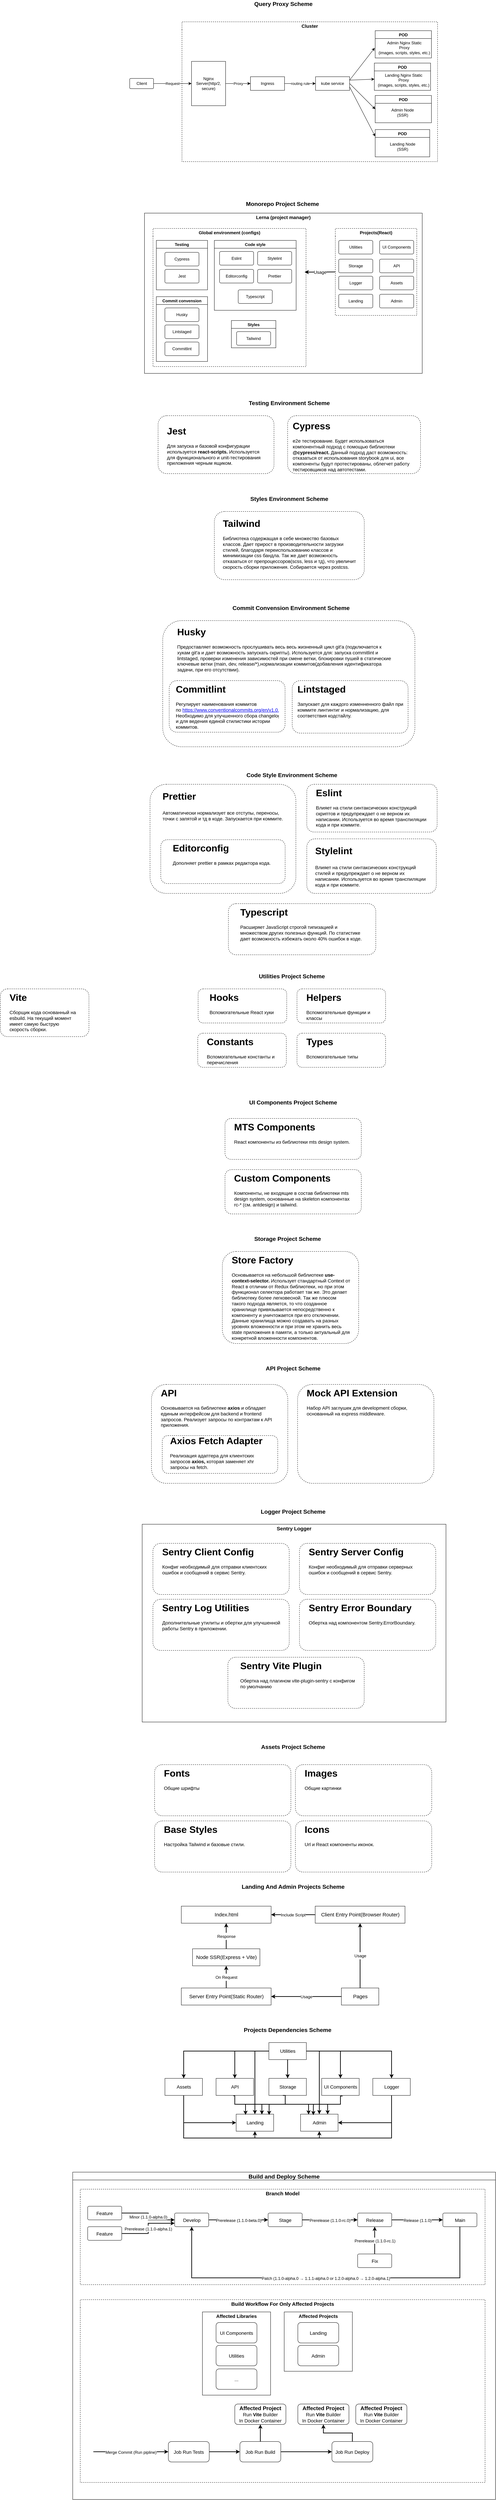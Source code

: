 <mxfile version="15.2.7" type="github">
  <diagram id="h72xnI4aXdrm80Y2-yl2" name="Page-1">
    <mxGraphModel dx="2736" dy="602" grid="1" gridSize="10" guides="1" tooltips="1" connect="1" arrows="1" fold="1" page="1" pageScale="1" pageWidth="827" pageHeight="1169" math="0" shadow="0">
      <root>
        <mxCell id="0" />
        <mxCell id="1" parent="0" />
        <mxCell id="-Bw4-vUiD9MHJhUf1Ppv-2" value="Nginx&lt;br&gt;Server(http/2, secure)" style="whiteSpace=wrap;html=1;align=center;" vertex="1" parent="1">
          <mxGeometry x="-472" y="180" width="100" height="130" as="geometry" />
        </mxCell>
        <mxCell id="-Bw4-vUiD9MHJhUf1Ppv-7" value="" style="endArrow=classic;html=1;entryX=0;entryY=0.5;entryDx=0;entryDy=0;exitX=1;exitY=0.5;exitDx=0;exitDy=0;" edge="1" parent="1" source="-Bw4-vUiD9MHJhUf1Ppv-1" target="-Bw4-vUiD9MHJhUf1Ppv-2">
          <mxGeometry relative="1" as="geometry">
            <mxPoint x="-543" y="300" as="sourcePoint" />
            <mxPoint x="-513" y="320" as="targetPoint" />
          </mxGeometry>
        </mxCell>
        <mxCell id="-Bw4-vUiD9MHJhUf1Ppv-8" value="Request" style="edgeLabel;resizable=0;html=1;align=center;verticalAlign=middle;" connectable="0" vertex="1" parent="-Bw4-vUiD9MHJhUf1Ppv-7">
          <mxGeometry relative="1" as="geometry" />
        </mxCell>
        <mxCell id="-Bw4-vUiD9MHJhUf1Ppv-10" value="" style="endArrow=classic;html=1;entryX=0;entryY=0.5;entryDx=0;entryDy=0;exitX=1;exitY=0.5;exitDx=0;exitDy=0;" edge="1" parent="1" source="-Bw4-vUiD9MHJhUf1Ppv-2" target="-Bw4-vUiD9MHJhUf1Ppv-12">
          <mxGeometry relative="1" as="geometry">
            <mxPoint x="-333" y="300" as="sourcePoint" />
            <mxPoint x="-343" y="300" as="targetPoint" />
          </mxGeometry>
        </mxCell>
        <mxCell id="-Bw4-vUiD9MHJhUf1Ppv-11" value="Proxy" style="edgeLabel;resizable=0;html=1;align=center;verticalAlign=middle;" connectable="0" vertex="1" parent="-Bw4-vUiD9MHJhUf1Ppv-10">
          <mxGeometry relative="1" as="geometry" />
        </mxCell>
        <mxCell id="-Bw4-vUiD9MHJhUf1Ppv-12" value="Ingress" style="whiteSpace=wrap;html=1;align=center;" vertex="1" parent="1">
          <mxGeometry x="-299" y="225" width="100" height="40" as="geometry" />
        </mxCell>
        <mxCell id="-Bw4-vUiD9MHJhUf1Ppv-13" value="" style="endArrow=classic;html=1;entryX=0;entryY=0.5;entryDx=0;entryDy=0;exitX=1;exitY=0.5;exitDx=0;exitDy=0;" edge="1" parent="1" source="-Bw4-vUiD9MHJhUf1Ppv-12" target="-Bw4-vUiD9MHJhUf1Ppv-17">
          <mxGeometry relative="1" as="geometry">
            <mxPoint x="-199" y="245" as="sourcePoint" />
            <mxPoint x="-109" y="245" as="targetPoint" />
            <Array as="points" />
          </mxGeometry>
        </mxCell>
        <mxCell id="-Bw4-vUiD9MHJhUf1Ppv-14" value="routing rule" style="edgeLabel;resizable=0;html=1;align=center;verticalAlign=middle;" connectable="0" vertex="1" parent="-Bw4-vUiD9MHJhUf1Ppv-13">
          <mxGeometry relative="1" as="geometry" />
        </mxCell>
        <mxCell id="-Bw4-vUiD9MHJhUf1Ppv-17" value="kube service" style="whiteSpace=wrap;html=1;align=center;" vertex="1" parent="1">
          <mxGeometry x="-108" y="225" width="100" height="40" as="geometry" />
        </mxCell>
        <mxCell id="-Bw4-vUiD9MHJhUf1Ppv-18" value="POD" style="swimlane;" vertex="1" parent="1">
          <mxGeometry x="67" y="90" width="165" height="80" as="geometry" />
        </mxCell>
        <mxCell id="-Bw4-vUiD9MHJhUf1Ppv-20" value="POD" style="swimlane;" vertex="1" parent="1">
          <mxGeometry x="67" y="280" width="165" height="80" as="geometry" />
        </mxCell>
        <mxCell id="-Bw4-vUiD9MHJhUf1Ppv-21" value="Admin Node&lt;br&gt;(SSR)" style="text;html=1;align=center;verticalAlign=middle;resizable=0;points=[];autosize=1;strokeColor=none;fillColor=none;" vertex="1" parent="-Bw4-vUiD9MHJhUf1Ppv-20">
          <mxGeometry x="40" y="35" width="80" height="30" as="geometry" />
        </mxCell>
        <mxCell id="-Bw4-vUiD9MHJhUf1Ppv-22" value="POD" style="swimlane;" vertex="1" parent="1">
          <mxGeometry x="67" y="380" width="160" height="80" as="geometry">
            <mxRectangle x="50" y="380" width="60" height="23" as="alternateBounds" />
          </mxGeometry>
        </mxCell>
        <mxCell id="-Bw4-vUiD9MHJhUf1Ppv-23" value="Landing Node&lt;br&gt;(SSR)" style="text;html=1;align=center;verticalAlign=middle;resizable=0;points=[];autosize=1;strokeColor=none;fillColor=none;" vertex="1" parent="-Bw4-vUiD9MHJhUf1Ppv-22">
          <mxGeometry x="35" y="35" width="90" height="30" as="geometry" />
        </mxCell>
        <mxCell id="-Bw4-vUiD9MHJhUf1Ppv-24" value="" style="endArrow=classic;html=1;exitX=1;exitY=0.25;exitDx=0;exitDy=0;entryX=-0.009;entryY=0.51;entryDx=0;entryDy=0;entryPerimeter=0;" edge="1" parent="1" source="-Bw4-vUiD9MHJhUf1Ppv-17" target="-Bw4-vUiD9MHJhUf1Ppv-19">
          <mxGeometry width="50" height="50" relative="1" as="geometry">
            <mxPoint x="-33" y="190" as="sourcePoint" />
            <mxPoint x="7" y="110" as="targetPoint" />
          </mxGeometry>
        </mxCell>
        <mxCell id="-Bw4-vUiD9MHJhUf1Ppv-19" value="Admin Nginx&amp;nbsp;Static&lt;br&gt;Proxy&lt;br&gt;(images, scripts, styles, etc.)" style="text;html=1;align=center;verticalAlign=middle;resizable=0;points=[];autosize=1;strokeColor=none;fillColor=none;" vertex="1" parent="1">
          <mxGeometry x="67" y="115" width="170" height="50" as="geometry" />
        </mxCell>
        <mxCell id="-Bw4-vUiD9MHJhUf1Ppv-26" value="" style="endArrow=classic;html=1;exitX=1;exitY=0.5;exitDx=0;exitDy=0;entryX=0;entryY=0.5;entryDx=0;entryDy=0;" edge="1" parent="1" source="-Bw4-vUiD9MHJhUf1Ppv-17" target="-Bw4-vUiD9MHJhUf1Ppv-20">
          <mxGeometry width="50" height="50" relative="1" as="geometry">
            <mxPoint x="-63" y="340" as="sourcePoint" />
            <mxPoint x="37" y="220" as="targetPoint" />
          </mxGeometry>
        </mxCell>
        <mxCell id="-Bw4-vUiD9MHJhUf1Ppv-27" value="" style="endArrow=classic;html=1;exitX=1;exitY=0.75;exitDx=0;exitDy=0;entryX=0;entryY=0.25;entryDx=0;entryDy=0;" edge="1" parent="1" source="-Bw4-vUiD9MHJhUf1Ppv-17" target="-Bw4-vUiD9MHJhUf1Ppv-22">
          <mxGeometry width="50" height="50" relative="1" as="geometry">
            <mxPoint x="-73" y="410" as="sourcePoint" />
            <mxPoint x="47" y="300" as="targetPoint" />
          </mxGeometry>
        </mxCell>
        <mxCell id="-Bw4-vUiD9MHJhUf1Ppv-30" value="POD" style="swimlane;" vertex="1" parent="1">
          <mxGeometry x="64.5" y="185" width="165" height="80" as="geometry" />
        </mxCell>
        <mxCell id="-Bw4-vUiD9MHJhUf1Ppv-31" value="Landing Nginx&amp;nbsp;Static&lt;br&gt;Proxy&lt;br&gt;(images, scripts, styles, etc.)" style="text;html=1;align=center;verticalAlign=middle;resizable=0;points=[];autosize=1;strokeColor=none;fillColor=none;" vertex="1" parent="1">
          <mxGeometry x="64.5" y="210" width="170" height="50" as="geometry" />
        </mxCell>
        <mxCell id="-Bw4-vUiD9MHJhUf1Ppv-32" value="" style="endArrow=classic;html=1;exitX=1;exitY=0.25;exitDx=0;exitDy=0;entryX=0.001;entryY=0.443;entryDx=0;entryDy=0;entryPerimeter=0;" edge="1" parent="1" source="-Bw4-vUiD9MHJhUf1Ppv-17" target="-Bw4-vUiD9MHJhUf1Ppv-31">
          <mxGeometry width="50" height="50" relative="1" as="geometry">
            <mxPoint x="-93" y="170" as="sourcePoint" />
            <mxPoint x="27" y="170" as="targetPoint" />
          </mxGeometry>
        </mxCell>
        <mxCell id="-Bw4-vUiD9MHJhUf1Ppv-33" value="Query Proxy Scheme " style="swimlane;swimlaneLine=0;glass=0;sketch=0;shadow=0;startSize=20;fillColor=none;swimlaneFillColor=none;fontSize=17;strokeColor=none;" vertex="1" parent="1">
          <mxGeometry x="-660" width="920" height="490" as="geometry">
            <mxRectangle x="-640" y="30" width="70" height="23" as="alternateBounds" />
          </mxGeometry>
        </mxCell>
        <mxCell id="-Bw4-vUiD9MHJhUf1Ppv-38" value="Cluster" style="swimlane;shadow=0;glass=0;sketch=0;fillColor=none;strokeColor=default;swimlaneLine=0;startSize=23;fontSize=14;dashed=1;" vertex="1" parent="-Bw4-vUiD9MHJhUf1Ppv-33">
          <mxGeometry x="160" y="64" width="750" height="410" as="geometry" />
        </mxCell>
        <mxCell id="-Bw4-vUiD9MHJhUf1Ppv-1" value="Client" style="rounded=1;arcSize=10;whiteSpace=wrap;html=1;align=center;" vertex="1" parent="-Bw4-vUiD9MHJhUf1Ppv-33">
          <mxGeometry x="6.59" y="230" width="70" height="30" as="geometry" />
        </mxCell>
        <mxCell id="-Bw4-vUiD9MHJhUf1Ppv-39" value="Monorepo Project Scheme" style="swimlane;shadow=0;glass=0;sketch=0;fontSize=17;strokeColor=none;fillColor=none;" vertex="1" parent="1">
          <mxGeometry x="-640" y="585" width="870" height="525" as="geometry" />
        </mxCell>
        <mxCell id="-Bw4-vUiD9MHJhUf1Ppv-40" value="Lerna (project manager)" style="swimlane;shadow=0;glass=0;sketch=0;fontSize=14;strokeColor=default;fillColor=none;swimlaneLine=0;" vertex="1" parent="-Bw4-vUiD9MHJhUf1Ppv-39">
          <mxGeometry x="30" y="40" width="815" height="470" as="geometry" />
        </mxCell>
        <mxCell id="-Bw4-vUiD9MHJhUf1Ppv-42" value="Global environment (configs)" style="swimlane;shadow=0;glass=0;sketch=0;fontSize=13;strokeColor=default;fillColor=none;dashed=1;swimlaneLine=0;" vertex="1" parent="-Bw4-vUiD9MHJhUf1Ppv-40">
          <mxGeometry x="25" y="45" width="449" height="405" as="geometry" />
        </mxCell>
        <mxCell id="-Bw4-vUiD9MHJhUf1Ppv-44" value="Testing" style="swimlane;shadow=0;glass=0;sketch=0;fontSize=12;strokeColor=default;fillColor=none;" vertex="1" parent="-Bw4-vUiD9MHJhUf1Ppv-42">
          <mxGeometry x="9.75" y="35" width="150.25" height="145" as="geometry" />
        </mxCell>
        <mxCell id="-Bw4-vUiD9MHJhUf1Ppv-46" value="Cypress" style="rounded=1;arcSize=10;whiteSpace=wrap;html=1;align=center;shadow=0;glass=0;sketch=0;fontSize=12;strokeColor=default;fillColor=none;" vertex="1" parent="-Bw4-vUiD9MHJhUf1Ppv-44">
          <mxGeometry x="25.13" y="35" width="100" height="40" as="geometry" />
        </mxCell>
        <mxCell id="-Bw4-vUiD9MHJhUf1Ppv-47" value="Jest" style="rounded=1;arcSize=10;whiteSpace=wrap;html=1;align=center;shadow=0;glass=0;sketch=0;fontSize=12;strokeColor=default;fillColor=none;" vertex="1" parent="-Bw4-vUiD9MHJhUf1Ppv-44">
          <mxGeometry x="25.13" y="85" width="100" height="40" as="geometry" />
        </mxCell>
        <mxCell id="-Bw4-vUiD9MHJhUf1Ppv-45" value="Code style" style="swimlane;shadow=0;glass=0;sketch=0;fontSize=12;strokeColor=default;fillColor=none;" vertex="1" parent="-Bw4-vUiD9MHJhUf1Ppv-42">
          <mxGeometry x="180" y="35" width="240" height="205" as="geometry" />
        </mxCell>
        <mxCell id="-Bw4-vUiD9MHJhUf1Ppv-48" value="Eslint" style="rounded=1;arcSize=10;whiteSpace=wrap;html=1;align=center;shadow=0;glass=0;sketch=0;fontSize=12;strokeColor=default;fillColor=none;" vertex="1" parent="-Bw4-vUiD9MHJhUf1Ppv-45">
          <mxGeometry x="15.25" y="32.5" width="100" height="40" as="geometry" />
        </mxCell>
        <mxCell id="-Bw4-vUiD9MHJhUf1Ppv-49" value="Stylelint" style="rounded=1;arcSize=10;whiteSpace=wrap;html=1;align=center;shadow=0;glass=0;sketch=0;fontSize=12;strokeColor=default;fillColor=none;" vertex="1" parent="-Bw4-vUiD9MHJhUf1Ppv-45">
          <mxGeometry x="127" y="32.5" width="100" height="40" as="geometry" />
        </mxCell>
        <mxCell id="-Bw4-vUiD9MHJhUf1Ppv-50" value="Editorconfig" style="rounded=1;arcSize=10;whiteSpace=wrap;html=1;align=center;shadow=0;glass=0;sketch=0;fontSize=12;strokeColor=default;fillColor=none;" vertex="1" parent="-Bw4-vUiD9MHJhUf1Ppv-45">
          <mxGeometry x="15.25" y="85" width="100" height="40" as="geometry" />
        </mxCell>
        <mxCell id="-Bw4-vUiD9MHJhUf1Ppv-51" value="Typescript" style="rounded=1;arcSize=10;whiteSpace=wrap;html=1;align=center;shadow=0;glass=0;sketch=0;fontSize=12;strokeColor=default;fillColor=none;" vertex="1" parent="-Bw4-vUiD9MHJhUf1Ppv-45">
          <mxGeometry x="70" y="145" width="100" height="40" as="geometry" />
        </mxCell>
        <mxCell id="-Bw4-vUiD9MHJhUf1Ppv-52" value="Prettier" style="rounded=1;arcSize=10;whiteSpace=wrap;html=1;align=center;shadow=0;glass=0;sketch=0;fontSize=12;strokeColor=default;fillColor=none;" vertex="1" parent="-Bw4-vUiD9MHJhUf1Ppv-45">
          <mxGeometry x="127" y="85" width="100" height="40" as="geometry" />
        </mxCell>
        <mxCell id="-Bw4-vUiD9MHJhUf1Ppv-53" value="Commit convension" style="swimlane;shadow=0;glass=0;sketch=0;fontSize=12;strokeColor=default;fillColor=none;" vertex="1" parent="-Bw4-vUiD9MHJhUf1Ppv-42">
          <mxGeometry x="9.75" y="200" width="150.25" height="190" as="geometry" />
        </mxCell>
        <mxCell id="-Bw4-vUiD9MHJhUf1Ppv-55" value="Lintstaged" style="rounded=1;arcSize=10;whiteSpace=wrap;html=1;align=center;shadow=0;glass=0;sketch=0;fontSize=12;strokeColor=default;fillColor=none;" vertex="1" parent="-Bw4-vUiD9MHJhUf1Ppv-53">
          <mxGeometry x="25.13" y="83" width="100" height="40" as="geometry" />
        </mxCell>
        <mxCell id="-Bw4-vUiD9MHJhUf1Ppv-59" value="Commitlint" style="rounded=1;arcSize=10;whiteSpace=wrap;html=1;align=center;shadow=0;glass=0;sketch=0;fontSize=12;strokeColor=default;fillColor=none;" vertex="1" parent="-Bw4-vUiD9MHJhUf1Ppv-53">
          <mxGeometry x="25.13" y="133" width="100" height="40" as="geometry" />
        </mxCell>
        <mxCell id="-Bw4-vUiD9MHJhUf1Ppv-54" value="Husky" style="rounded=1;arcSize=10;whiteSpace=wrap;html=1;align=center;shadow=0;glass=0;sketch=0;fontSize=12;strokeColor=default;fillColor=none;" vertex="1" parent="-Bw4-vUiD9MHJhUf1Ppv-53">
          <mxGeometry x="25.13" y="33" width="100" height="40" as="geometry" />
        </mxCell>
        <mxCell id="-Bw4-vUiD9MHJhUf1Ppv-56" value="Styles" style="swimlane;shadow=0;glass=0;sketch=0;fontSize=12;strokeColor=default;fillColor=none;" vertex="1" parent="-Bw4-vUiD9MHJhUf1Ppv-42">
          <mxGeometry x="230" y="270" width="130.5" height="80" as="geometry" />
        </mxCell>
        <mxCell id="-Bw4-vUiD9MHJhUf1Ppv-57" value="Tailwind" style="rounded=1;arcSize=10;whiteSpace=wrap;html=1;align=center;shadow=0;glass=0;sketch=0;fontSize=12;strokeColor=default;fillColor=none;" vertex="1" parent="-Bw4-vUiD9MHJhUf1Ppv-56">
          <mxGeometry x="15.25" y="32.5" width="100" height="40" as="geometry" />
        </mxCell>
        <mxCell id="-Bw4-vUiD9MHJhUf1Ppv-43" value="Projects(React)" style="swimlane;shadow=0;glass=0;sketch=0;fontSize=13;strokeColor=default;fillColor=none;swimlaneLine=0;dashed=1;" vertex="1" parent="-Bw4-vUiD9MHJhUf1Ppv-40">
          <mxGeometry x="560" y="45" width="239" height="255" as="geometry" />
        </mxCell>
        <mxCell id="-Bw4-vUiD9MHJhUf1Ppv-60" value="Utilities" style="rounded=1;arcSize=10;whiteSpace=wrap;html=1;align=center;shadow=0;glass=0;sketch=0;fontSize=12;strokeColor=default;fillColor=none;" vertex="1" parent="-Bw4-vUiD9MHJhUf1Ppv-43">
          <mxGeometry x="10" y="35" width="100" height="40" as="geometry" />
        </mxCell>
        <mxCell id="-Bw4-vUiD9MHJhUf1Ppv-61" value="UI Components" style="rounded=1;arcSize=10;whiteSpace=wrap;html=1;align=center;shadow=0;glass=0;sketch=0;fontSize=12;strokeColor=default;fillColor=none;" vertex="1" parent="-Bw4-vUiD9MHJhUf1Ppv-43">
          <mxGeometry x="130" y="35" width="100" height="40" as="geometry" />
        </mxCell>
        <mxCell id="-Bw4-vUiD9MHJhUf1Ppv-62" value="Storage" style="rounded=1;arcSize=10;whiteSpace=wrap;html=1;align=center;shadow=0;glass=0;sketch=0;fontSize=12;strokeColor=default;fillColor=none;" vertex="1" parent="-Bw4-vUiD9MHJhUf1Ppv-43">
          <mxGeometry x="10" y="90" width="100" height="40" as="geometry" />
        </mxCell>
        <mxCell id="-Bw4-vUiD9MHJhUf1Ppv-63" value="Landing" style="rounded=1;arcSize=10;whiteSpace=wrap;html=1;align=center;shadow=0;glass=0;sketch=0;fontSize=12;strokeColor=default;fillColor=none;" vertex="1" parent="-Bw4-vUiD9MHJhUf1Ppv-43">
          <mxGeometry x="10" y="193" width="100" height="40" as="geometry" />
        </mxCell>
        <mxCell id="-Bw4-vUiD9MHJhUf1Ppv-64" value="API" style="rounded=1;arcSize=10;whiteSpace=wrap;html=1;align=center;shadow=0;glass=0;sketch=0;fontSize=12;strokeColor=default;fillColor=none;" vertex="1" parent="-Bw4-vUiD9MHJhUf1Ppv-43">
          <mxGeometry x="130" y="90" width="100" height="40" as="geometry" />
        </mxCell>
        <mxCell id="-Bw4-vUiD9MHJhUf1Ppv-65" value="Admin" style="rounded=1;arcSize=10;whiteSpace=wrap;html=1;align=center;shadow=0;glass=0;sketch=0;fontSize=12;strokeColor=default;fillColor=none;" vertex="1" parent="-Bw4-vUiD9MHJhUf1Ppv-43">
          <mxGeometry x="130" y="193" width="100" height="40" as="geometry" />
        </mxCell>
        <mxCell id="-Bw4-vUiD9MHJhUf1Ppv-160" value="Logger" style="rounded=1;arcSize=10;whiteSpace=wrap;html=1;align=center;shadow=0;glass=0;sketch=0;fontSize=12;strokeColor=default;fillColor=none;" vertex="1" parent="-Bw4-vUiD9MHJhUf1Ppv-43">
          <mxGeometry x="10" y="140" width="100" height="40" as="geometry" />
        </mxCell>
        <mxCell id="-Bw4-vUiD9MHJhUf1Ppv-165" value="Assets" style="rounded=1;arcSize=10;whiteSpace=wrap;html=1;align=center;shadow=0;glass=0;sketch=0;fontSize=12;strokeColor=default;fillColor=none;" vertex="1" parent="-Bw4-vUiD9MHJhUf1Ppv-43">
          <mxGeometry x="130" y="140" width="100" height="40" as="geometry" />
        </mxCell>
        <mxCell id="-Bw4-vUiD9MHJhUf1Ppv-66" value="" style="endArrow=classic;html=1;fontSize=14;strokeWidth=2;exitX=0;exitY=0.5;exitDx=0;exitDy=0;" edge="1" parent="-Bw4-vUiD9MHJhUf1Ppv-40" source="-Bw4-vUiD9MHJhUf1Ppv-43">
          <mxGeometry relative="1" as="geometry">
            <mxPoint x="490" y="345" as="sourcePoint" />
            <mxPoint x="470" y="173" as="targetPoint" />
          </mxGeometry>
        </mxCell>
        <mxCell id="-Bw4-vUiD9MHJhUf1Ppv-67" value="&lt;font style=&quot;font-size: 13px&quot;&gt;Usage&lt;/font&gt;" style="edgeLabel;resizable=0;html=1;align=center;verticalAlign=middle;" connectable="0" vertex="1" parent="-Bw4-vUiD9MHJhUf1Ppv-66">
          <mxGeometry relative="1" as="geometry" />
        </mxCell>
        <mxCell id="-Bw4-vUiD9MHJhUf1Ppv-68" value="Testing Environment Scheme" style="swimlane;shadow=0;glass=0;dashed=1;sketch=0;fontSize=17;strokeColor=none;fillColor=none;" vertex="1" parent="1">
          <mxGeometry x="-600" y="1169" width="830" height="241" as="geometry" />
        </mxCell>
        <mxCell id="-Bw4-vUiD9MHJhUf1Ppv-73" value="&lt;h1&gt;Jest&lt;/h1&gt;&lt;p&gt;Для запуска и базовой конфигурации используется &lt;b&gt;react-scripts. &lt;/b&gt;Используется для функционального и unit-тестирования приложения черным ящиком.&lt;/p&gt;" style="text;html=1;strokeColor=none;fillColor=none;spacing=5;spacingTop=-20;whiteSpace=wrap;overflow=hidden;rounded=0;shadow=0;glass=0;dashed=1;sketch=0;fontSize=14;" vertex="1" parent="-Bw4-vUiD9MHJhUf1Ppv-68">
          <mxGeometry x="51.305" y="69.995" width="297.273" height="140.909" as="geometry" />
        </mxCell>
        <mxCell id="-Bw4-vUiD9MHJhUf1Ppv-74" value="" style="rounded=1;whiteSpace=wrap;html=1;shadow=0;glass=0;dashed=1;sketch=0;fontSize=14;strokeColor=default;fillColor=none;" vertex="1" parent="-Bw4-vUiD9MHJhUf1Ppv-68">
          <mxGeometry x="29.88" y="50" width="340.12" height="170" as="geometry" />
        </mxCell>
        <mxCell id="-Bw4-vUiD9MHJhUf1Ppv-75" value="" style="rounded=1;whiteSpace=wrap;html=1;shadow=0;glass=0;dashed=1;sketch=0;fontSize=14;strokeColor=default;fillColor=none;" vertex="1" parent="-Bw4-vUiD9MHJhUf1Ppv-68">
          <mxGeometry x="410" y="50" width="390" height="170" as="geometry" />
        </mxCell>
        <mxCell id="-Bw4-vUiD9MHJhUf1Ppv-76" value="&lt;h1&gt;Cypress&lt;/h1&gt;&lt;p&gt;e2e тестирование. Будет использоваться компонентный подход с помощью библиотеки &lt;b&gt;@cypress/react. &lt;/b&gt;Данный подход даст возможность: отказаться от использования storybook для ui, все компоненты будут протестированы, облегчет работу тестировщиков над автотестами.&lt;/p&gt;" style="text;html=1;strokeColor=none;fillColor=none;spacing=5;spacingTop=-20;whiteSpace=wrap;overflow=hidden;rounded=0;shadow=0;glass=0;dashed=1;sketch=0;fontSize=14;" vertex="1" parent="-Bw4-vUiD9MHJhUf1Ppv-68">
          <mxGeometry x="420" y="55" width="370" height="160" as="geometry" />
        </mxCell>
        <mxCell id="-Bw4-vUiD9MHJhUf1Ppv-77" value="Styles Environment Scheme" style="swimlane;shadow=0;glass=0;dashed=1;sketch=0;fontSize=17;strokeColor=none;fillColor=none;" vertex="1" parent="1">
          <mxGeometry x="-470" y="1450" width="570" height="290" as="geometry" />
        </mxCell>
        <mxCell id="-Bw4-vUiD9MHJhUf1Ppv-78" value="" style="rounded=1;whiteSpace=wrap;html=1;shadow=0;glass=0;dashed=1;sketch=0;fontSize=17;strokeColor=default;fillColor=none;" vertex="1" parent="-Bw4-vUiD9MHJhUf1Ppv-77">
          <mxGeometry x="65" y="50" width="440" height="200" as="geometry" />
        </mxCell>
        <mxCell id="-Bw4-vUiD9MHJhUf1Ppv-79" value="&lt;h1 style=&quot;font-size: 28px&quot;&gt;Tailwind&lt;/h1&gt;&lt;p style=&quot;font-size: 14px&quot;&gt;Библиотека содержащая в себе множество базовых классов. Дает прирост в производительности загрузки стилей, благодаря переиспользованию классов и минимизации css бандла. Так же дает возможность отказаться от препроцессоров(scss, less и тд), что увеличит скорость сборки приложения. Собирается через postcss.&lt;/p&gt;" style="text;html=1;strokeColor=none;fillColor=none;spacing=5;spacingTop=-20;whiteSpace=wrap;overflow=hidden;rounded=0;shadow=0;glass=0;dashed=1;sketch=0;fontSize=17;" vertex="1" parent="-Bw4-vUiD9MHJhUf1Ppv-77">
          <mxGeometry x="85" y="60" width="400" height="180" as="geometry" />
        </mxCell>
        <mxCell id="-Bw4-vUiD9MHJhUf1Ppv-80" value="Commit Convension Environment Scheme " style="swimlane;shadow=0;glass=0;dashed=1;sketch=0;fontSize=17;strokeColor=none;fillColor=none;" vertex="1" parent="1">
          <mxGeometry x="-607.5" y="1770" width="860" height="450" as="geometry" />
        </mxCell>
        <mxCell id="-Bw4-vUiD9MHJhUf1Ppv-89" value="" style="group" vertex="1" connectable="0" parent="-Bw4-vUiD9MHJhUf1Ppv-80">
          <mxGeometry x="51" y="50" width="750" height="370" as="geometry" />
        </mxCell>
        <mxCell id="-Bw4-vUiD9MHJhUf1Ppv-92" value="" style="group" vertex="1" connectable="0" parent="-Bw4-vUiD9MHJhUf1Ppv-89">
          <mxGeometry width="740" height="370" as="geometry" />
        </mxCell>
        <mxCell id="-Bw4-vUiD9MHJhUf1Ppv-81" value="" style="rounded=1;whiteSpace=wrap;html=1;shadow=0;glass=0;dashed=1;sketch=0;fontSize=17;strokeColor=default;fillColor=none;" vertex="1" parent="-Bw4-vUiD9MHJhUf1Ppv-92">
          <mxGeometry width="740" height="370" as="geometry" />
        </mxCell>
        <mxCell id="-Bw4-vUiD9MHJhUf1Ppv-88" value="&lt;h1 style=&quot;font-size: 28px&quot;&gt;Husky&lt;/h1&gt;&lt;p style=&quot;font-size: 14px&quot;&gt;Предоставляет возможность прослушивать весь весь жизненный цикл git&#39;а (подключается к хукам git&#39;а и дает возможность запускать скрипты). Используется для: запуска commitlint и lintstaged, проверки изменения зависимостей при смене ветки, блокировки пушей в статические ключевые ветки (main, dev, release/*),нормализации коммитов(добавления идентификатора задачи, при его отсутствии).&lt;/p&gt;" style="text;html=1;strokeColor=none;fillColor=none;spacing=5;spacingTop=-20;whiteSpace=wrap;overflow=hidden;rounded=0;shadow=0;glass=0;dashed=1;sketch=0;fontSize=17;" vertex="1" parent="-Bw4-vUiD9MHJhUf1Ppv-92">
          <mxGeometry x="37.001" y="7.708" width="644.118" height="370" as="geometry" />
        </mxCell>
        <mxCell id="-Bw4-vUiD9MHJhUf1Ppv-85" value="" style="group" vertex="1" connectable="0" parent="-Bw4-vUiD9MHJhUf1Ppv-92">
          <mxGeometry x="19" y="176.04" width="340" height="151.25" as="geometry" />
        </mxCell>
        <mxCell id="-Bw4-vUiD9MHJhUf1Ppv-83" value="" style="rounded=1;whiteSpace=wrap;html=1;shadow=0;glass=0;dashed=1;sketch=0;fontSize=17;strokeColor=default;fillColor=none;" vertex="1" parent="-Bw4-vUiD9MHJhUf1Ppv-85">
          <mxGeometry width="340" height="151.25" as="geometry" />
        </mxCell>
        <mxCell id="-Bw4-vUiD9MHJhUf1Ppv-84" value="&lt;h1 style=&quot;font-size: 28px&quot;&gt;Commitlint&lt;/h1&gt;&lt;p style=&quot;font-size: 14px&quot;&gt;Регулирует наименования коммитов по&amp;nbsp;&lt;a href=&quot;https://www.conventionalcommits.org/en/v1.0.0/&quot;&gt;https://www.conventionalcommits.org/en/v1.0.0/&lt;/a&gt;&lt;br&gt;Необходимо для улучшенного сбора changelog и для ведения единой стилистики истории коммитов.&lt;/p&gt;" style="text;html=1;strokeColor=none;fillColor=none;spacing=5;spacingTop=-20;whiteSpace=wrap;overflow=hidden;rounded=0;shadow=0;glass=0;dashed=1;sketch=0;fontSize=17;" vertex="1" parent="-Bw4-vUiD9MHJhUf1Ppv-85">
          <mxGeometry x="14.88" width="310.25" height="151.25" as="geometry" />
        </mxCell>
        <mxCell id="-Bw4-vUiD9MHJhUf1Ppv-87" value="" style="group" vertex="1" connectable="0" parent="-Bw4-vUiD9MHJhUf1Ppv-92">
          <mxGeometry x="380" y="176.04" width="340" height="153.96" as="geometry" />
        </mxCell>
        <mxCell id="-Bw4-vUiD9MHJhUf1Ppv-82" value="" style="rounded=1;whiteSpace=wrap;html=1;shadow=0;glass=0;dashed=1;sketch=0;fontSize=17;strokeColor=default;fillColor=none;" vertex="1" parent="-Bw4-vUiD9MHJhUf1Ppv-87">
          <mxGeometry width="340" height="153.96" as="geometry" />
        </mxCell>
        <mxCell id="-Bw4-vUiD9MHJhUf1Ppv-86" value="&lt;h1 style=&quot;font-size: 28px&quot;&gt;Lintstaged&lt;/h1&gt;&lt;p style=&quot;font-size: 14px&quot;&gt;Запускает для каждого изменненного файл при коммите линтинтиг и нормализацию, для соответствия кодстайлу.&lt;/p&gt;" style="text;html=1;strokeColor=none;fillColor=none;spacing=5;spacingTop=-20;whiteSpace=wrap;overflow=hidden;rounded=0;shadow=0;glass=0;dashed=1;sketch=0;fontSize=17;" vertex="1" parent="-Bw4-vUiD9MHJhUf1Ppv-87">
          <mxGeometry x="10.303" width="319.394" height="153.96" as="geometry" />
        </mxCell>
        <mxCell id="-Bw4-vUiD9MHJhUf1Ppv-90" value="Code Style Environment Scheme" style="swimlane;shadow=0;glass=0;dashed=1;sketch=0;fontSize=17;strokeColor=none;fillColor=none;" vertex="1" parent="1">
          <mxGeometry x="-641.25" y="2260" width="927.5" height="570" as="geometry" />
        </mxCell>
        <mxCell id="-Bw4-vUiD9MHJhUf1Ppv-99" value="" style="group" vertex="1" connectable="0" parent="-Bw4-vUiD9MHJhUf1Ppv-90">
          <mxGeometry x="507.5" y="40" width="382.5" height="140" as="geometry" />
        </mxCell>
        <mxCell id="-Bw4-vUiD9MHJhUf1Ppv-93" value="" style="rounded=1;whiteSpace=wrap;html=1;shadow=0;glass=0;dashed=1;sketch=0;fontSize=17;strokeColor=default;fillColor=none;" vertex="1" parent="-Bw4-vUiD9MHJhUf1Ppv-99">
          <mxGeometry width="382.5" height="140" as="geometry" />
        </mxCell>
        <mxCell id="-Bw4-vUiD9MHJhUf1Ppv-98" value="&lt;h1 style=&quot;font-size: 28px&quot;&gt;Eslint&lt;/h1&gt;&lt;p style=&quot;font-size: 14px&quot;&gt;Влияет на стили синтаксических конструкций скриптов и предупреждает о не верном их написании. Используется во время транспиляции кода и при коммите.&lt;/p&gt;" style="text;html=1;strokeColor=none;fillColor=none;spacing=5;spacingTop=-20;whiteSpace=wrap;overflow=hidden;rounded=0;shadow=0;glass=0;dashed=1;sketch=0;fontSize=17;" vertex="1" parent="-Bw4-vUiD9MHJhUf1Ppv-99">
          <mxGeometry x="21.25" width="340" height="140" as="geometry" />
        </mxCell>
        <mxCell id="-Bw4-vUiD9MHJhUf1Ppv-101" value="" style="group" vertex="1" connectable="0" parent="-Bw4-vUiD9MHJhUf1Ppv-90">
          <mxGeometry x="507.5" y="200" width="380" height="160" as="geometry" />
        </mxCell>
        <mxCell id="-Bw4-vUiD9MHJhUf1Ppv-94" value="" style="rounded=1;whiteSpace=wrap;html=1;shadow=0;glass=0;dashed=1;sketch=0;fontSize=17;strokeColor=default;fillColor=none;" vertex="1" parent="-Bw4-vUiD9MHJhUf1Ppv-101">
          <mxGeometry width="380" height="160" as="geometry" />
        </mxCell>
        <mxCell id="-Bw4-vUiD9MHJhUf1Ppv-100" value="&lt;h1&gt;&lt;span style=&quot;font-size: 28px&quot;&gt;Stylelint&lt;/span&gt;&lt;/h1&gt;&lt;p style=&quot;font-size: 14px&quot;&gt;Влияет на стили синтаксических конструкций стилей и предупреждает о не верном их написании. Используется во время транспиляции кода и при коммите.&lt;br&gt;&lt;/p&gt;" style="text;html=1;strokeColor=none;fillColor=none;spacing=5;spacingTop=-20;whiteSpace=wrap;overflow=hidden;rounded=0;shadow=0;glass=0;dashed=1;sketch=0;fontSize=17;" vertex="1" parent="-Bw4-vUiD9MHJhUf1Ppv-101">
          <mxGeometry x="20" width="340" height="160" as="geometry" />
        </mxCell>
        <mxCell id="-Bw4-vUiD9MHJhUf1Ppv-107" value="" style="group" vertex="1" connectable="0" parent="-Bw4-vUiD9MHJhUf1Ppv-90">
          <mxGeometry x="47.5" y="40" width="428" height="320" as="geometry" />
        </mxCell>
        <mxCell id="-Bw4-vUiD9MHJhUf1Ppv-96" value="" style="rounded=1;whiteSpace=wrap;html=1;shadow=0;glass=0;dashed=1;sketch=0;fontSize=17;strokeColor=default;fillColor=none;" vertex="1" parent="-Bw4-vUiD9MHJhUf1Ppv-107">
          <mxGeometry width="428" height="320" as="geometry" />
        </mxCell>
        <mxCell id="-Bw4-vUiD9MHJhUf1Ppv-104" value="&lt;h1&gt;&lt;font style=&quot;font-size: 28px&quot;&gt;Prettier&lt;/font&gt;&lt;/h1&gt;&lt;p style=&quot;font-size: 14px&quot;&gt;Автоматически нормализует все отступы, переносы, точки с запятой и тд в коде. Запускается при коммите.&lt;/p&gt;" style="text;html=1;strokeColor=none;fillColor=none;spacing=5;spacingTop=-20;whiteSpace=wrap;overflow=hidden;rounded=0;shadow=0;glass=0;dashed=1;sketch=0;fontSize=17;" vertex="1" parent="-Bw4-vUiD9MHJhUf1Ppv-107">
          <mxGeometry x="31.5" width="365" height="320" as="geometry" />
        </mxCell>
        <mxCell id="-Bw4-vUiD9MHJhUf1Ppv-106" value="" style="group" vertex="1" connectable="0" parent="-Bw4-vUiD9MHJhUf1Ppv-107">
          <mxGeometry y="7.869" width="428" height="304.262" as="geometry" />
        </mxCell>
        <mxCell id="-Bw4-vUiD9MHJhUf1Ppv-103" value="" style="group" vertex="1" connectable="0" parent="-Bw4-vUiD9MHJhUf1Ppv-106">
          <mxGeometry x="31.5" y="154.628" width="365" height="128.65" as="geometry" />
        </mxCell>
        <mxCell id="-Bw4-vUiD9MHJhUf1Ppv-95" value="" style="rounded=1;whiteSpace=wrap;html=1;shadow=0;glass=0;dashed=1;sketch=0;fontSize=17;strokeColor=default;fillColor=none;" vertex="1" parent="-Bw4-vUiD9MHJhUf1Ppv-103">
          <mxGeometry width="365" height="128.65" as="geometry" />
        </mxCell>
        <mxCell id="-Bw4-vUiD9MHJhUf1Ppv-102" value="&lt;h1 style=&quot;font-size: 28px&quot;&gt;Editorconfig&lt;/h1&gt;&lt;p style=&quot;font-size: 14px&quot;&gt;Дополняет prettier в рамках редактора кода.&lt;/p&gt;" style="text;html=1;strokeColor=none;fillColor=none;spacing=5;spacingTop=-20;whiteSpace=wrap;overflow=hidden;rounded=0;shadow=0;glass=0;dashed=1;sketch=0;fontSize=17;" vertex="1" parent="-Bw4-vUiD9MHJhUf1Ppv-103">
          <mxGeometry x="30" width="305" height="128.65" as="geometry" />
        </mxCell>
        <mxCell id="-Bw4-vUiD9MHJhUf1Ppv-109" value="" style="group" vertex="1" connectable="0" parent="-Bw4-vUiD9MHJhUf1Ppv-90">
          <mxGeometry x="277.5" y="390" width="432.5" height="150" as="geometry" />
        </mxCell>
        <mxCell id="-Bw4-vUiD9MHJhUf1Ppv-97" value="" style="rounded=1;whiteSpace=wrap;html=1;shadow=0;glass=0;dashed=1;sketch=0;fontSize=17;strokeColor=default;fillColor=none;" vertex="1" parent="-Bw4-vUiD9MHJhUf1Ppv-109">
          <mxGeometry width="432.5" height="150" as="geometry" />
        </mxCell>
        <mxCell id="-Bw4-vUiD9MHJhUf1Ppv-108" value="&lt;h1 style=&quot;font-size: 28px&quot;&gt;Typescript&lt;/h1&gt;&lt;p style=&quot;font-size: 14px&quot;&gt;Расширяет JavaScript строгой типизацией и множеством других полезных функций. По статистике дает возможность избежать около 40% ошибок в коде.&lt;/p&gt;" style="text;html=1;strokeColor=none;fillColor=none;spacing=5;spacingTop=-20;whiteSpace=wrap;overflow=hidden;rounded=0;shadow=0;glass=0;dashed=1;sketch=0;fontSize=17;" vertex="1" parent="-Bw4-vUiD9MHJhUf1Ppv-109">
          <mxGeometry x="30" width="372.5" height="150" as="geometry" />
        </mxCell>
        <mxCell id="-Bw4-vUiD9MHJhUf1Ppv-110" value="Utilities Project Scheme" style="swimlane;shadow=0;glass=0;dashed=1;sketch=0;fontSize=17;strokeColor=none;fillColor=none;" vertex="1" parent="1">
          <mxGeometry x="-652.5" y="2850" width="950" height="320" as="geometry" />
        </mxCell>
        <mxCell id="-Bw4-vUiD9MHJhUf1Ppv-115" value="" style="group" vertex="1" connectable="0" parent="-Bw4-vUiD9MHJhUf1Ppv-110">
          <mxGeometry x="199.88" y="50" width="260" height="100" as="geometry" />
        </mxCell>
        <mxCell id="-Bw4-vUiD9MHJhUf1Ppv-112" value="" style="rounded=1;whiteSpace=wrap;html=1;shadow=0;glass=0;dashed=1;sketch=0;fontSize=17;strokeColor=default;fillColor=none;" vertex="1" parent="-Bw4-vUiD9MHJhUf1Ppv-115">
          <mxGeometry width="260" height="100" as="geometry" />
        </mxCell>
        <mxCell id="-Bw4-vUiD9MHJhUf1Ppv-113" value="&lt;h1 style=&quot;font-size: 28px&quot;&gt;Hooks&lt;/h1&gt;&lt;p style=&quot;font-size: 14px&quot;&gt;Вспомогательные React хуки&amp;nbsp;&lt;/p&gt;" style="text;html=1;strokeColor=none;fillColor=none;spacing=5;spacingTop=-20;whiteSpace=wrap;overflow=hidden;rounded=0;shadow=0;glass=0;dashed=1;sketch=0;fontSize=17;" vertex="1" parent="-Bw4-vUiD9MHJhUf1Ppv-115">
          <mxGeometry x="28.195" width="203.611" height="100" as="geometry" />
        </mxCell>
        <mxCell id="-Bw4-vUiD9MHJhUf1Ppv-116" value="" style="rounded=1;whiteSpace=wrap;html=1;shadow=0;glass=0;dashed=1;sketch=0;fontSize=17;strokeColor=default;fillColor=none;" vertex="1" parent="-Bw4-vUiD9MHJhUf1Ppv-110">
          <mxGeometry x="490.0" y="50" width="260" height="100" as="geometry" />
        </mxCell>
        <mxCell id="-Bw4-vUiD9MHJhUf1Ppv-117" value="&lt;h1 style=&quot;font-size: 28px&quot;&gt;Helpers&lt;/h1&gt;&lt;p style=&quot;font-size: 14px&quot;&gt;Вспомогательные функции и классы&amp;nbsp;&lt;/p&gt;" style="text;html=1;strokeColor=none;fillColor=none;spacing=5;spacingTop=-20;whiteSpace=wrap;overflow=hidden;rounded=0;shadow=0;glass=0;dashed=1;sketch=0;fontSize=17;" vertex="1" parent="-Bw4-vUiD9MHJhUf1Ppv-110">
          <mxGeometry x="512.23" y="50" width="213.395" height="100" as="geometry" />
        </mxCell>
        <mxCell id="-Bw4-vUiD9MHJhUf1Ppv-120" value="" style="group" vertex="1" connectable="0" parent="-Bw4-vUiD9MHJhUf1Ppv-110">
          <mxGeometry x="198.75" y="180" width="320.0" height="190" as="geometry" />
        </mxCell>
        <mxCell id="-Bw4-vUiD9MHJhUf1Ppv-123" value="" style="group" vertex="1" connectable="0" parent="-Bw4-vUiD9MHJhUf1Ppv-120">
          <mxGeometry width="260" height="190" as="geometry" />
        </mxCell>
        <mxCell id="-Bw4-vUiD9MHJhUf1Ppv-121" value="" style="rounded=1;whiteSpace=wrap;html=1;shadow=0;glass=0;dashed=1;sketch=0;fontSize=17;strokeColor=default;fillColor=none;" vertex="1" parent="-Bw4-vUiD9MHJhUf1Ppv-123">
          <mxGeometry width="260" height="100" as="geometry" />
        </mxCell>
        <mxCell id="-Bw4-vUiD9MHJhUf1Ppv-122" value="&lt;h1 style=&quot;font-size: 28px&quot;&gt;Constants&lt;/h1&gt;&lt;p style=&quot;font-size: 14px&quot;&gt;Вспомогательные константы и перечисления&amp;nbsp;&lt;/p&gt;" style="text;html=1;strokeColor=none;fillColor=none;spacing=5;spacingTop=-20;whiteSpace=wrap;overflow=hidden;rounded=0;shadow=0;glass=0;dashed=1;sketch=0;fontSize=17;" vertex="1" parent="-Bw4-vUiD9MHJhUf1Ppv-123">
          <mxGeometry x="22.23" width="213.395" height="100" as="geometry" />
        </mxCell>
        <mxCell id="-Bw4-vUiD9MHJhUf1Ppv-125" value="" style="rounded=1;whiteSpace=wrap;html=1;shadow=0;glass=0;dashed=1;sketch=0;fontSize=17;strokeColor=default;fillColor=none;" vertex="1" parent="-Bw4-vUiD9MHJhUf1Ppv-110">
          <mxGeometry x="490" y="180" width="260" height="100" as="geometry" />
        </mxCell>
        <mxCell id="-Bw4-vUiD9MHJhUf1Ppv-126" value="&lt;h1 style=&quot;font-size: 28px&quot;&gt;Types&lt;/h1&gt;&lt;p style=&quot;font-size: 14px&quot;&gt;Вспомогательные типы&lt;/p&gt;" style="text;html=1;strokeColor=none;fillColor=none;spacing=5;spacingTop=-20;whiteSpace=wrap;overflow=hidden;rounded=0;shadow=0;glass=0;dashed=1;sketch=0;fontSize=17;" vertex="1" parent="-Bw4-vUiD9MHJhUf1Ppv-110">
          <mxGeometry x="512.23" y="180" width="213.395" height="100" as="geometry" />
        </mxCell>
        <mxCell id="-Bw4-vUiD9MHJhUf1Ppv-139" value="UI Components Project Scheme" style="swimlane;shadow=0;glass=0;sketch=0;fontSize=17;strokeColor=none;fillColor=none;" vertex="1" parent="1">
          <mxGeometry x="-652.5" y="3220" width="957.5" height="370" as="geometry" />
        </mxCell>
        <mxCell id="-Bw4-vUiD9MHJhUf1Ppv-147" value="" style="group" vertex="1" connectable="0" parent="-Bw4-vUiD9MHJhUf1Ppv-139">
          <mxGeometry x="278.75" y="60" width="400" height="120" as="geometry" />
        </mxCell>
        <mxCell id="-Bw4-vUiD9MHJhUf1Ppv-148" value="" style="rounded=1;whiteSpace=wrap;html=1;shadow=0;glass=0;dashed=1;sketch=0;fontSize=17;strokeColor=default;fillColor=none;" vertex="1" parent="-Bw4-vUiD9MHJhUf1Ppv-147">
          <mxGeometry width="400" height="120.0" as="geometry" />
        </mxCell>
        <mxCell id="-Bw4-vUiD9MHJhUf1Ppv-149" value="&lt;h1 style=&quot;font-size: 28px&quot;&gt;MTS Components&lt;/h1&gt;&lt;p style=&quot;font-size: 14px&quot;&gt;React компоненты из библиотеки mts design system.&amp;nbsp;&lt;/p&gt;" style="text;html=1;strokeColor=none;fillColor=none;spacing=5;spacingTop=-20;whiteSpace=wrap;overflow=hidden;rounded=0;shadow=0;glass=0;dashed=1;sketch=0;fontSize=17;" vertex="1" parent="-Bw4-vUiD9MHJhUf1Ppv-147">
          <mxGeometry x="22.23" width="357.77" height="120.0" as="geometry" />
        </mxCell>
        <mxCell id="-Bw4-vUiD9MHJhUf1Ppv-146" value="" style="group" vertex="1" connectable="0" parent="-Bw4-vUiD9MHJhUf1Ppv-139">
          <mxGeometry x="278.75" y="210" width="400" height="130" as="geometry" />
        </mxCell>
        <mxCell id="-Bw4-vUiD9MHJhUf1Ppv-143" value="" style="rounded=1;whiteSpace=wrap;html=1;shadow=0;glass=0;dashed=1;sketch=0;fontSize=17;strokeColor=default;fillColor=none;" vertex="1" parent="-Bw4-vUiD9MHJhUf1Ppv-146">
          <mxGeometry width="400" height="130" as="geometry" />
        </mxCell>
        <mxCell id="-Bw4-vUiD9MHJhUf1Ppv-144" value="&lt;h1 style=&quot;font-size: 28px&quot;&gt;Custom Components&lt;/h1&gt;&lt;p style=&quot;font-size: 14px&quot;&gt;Компоненты, не входящие в состав библиотеки mts design system, основанные на skeleton компонентах rc-* (см. antdesign) и tailwind.&lt;/p&gt;" style="text;html=1;strokeColor=none;fillColor=none;spacing=5;spacingTop=-20;whiteSpace=wrap;overflow=hidden;rounded=0;shadow=0;glass=0;dashed=1;sketch=0;fontSize=17;" vertex="1" parent="-Bw4-vUiD9MHJhUf1Ppv-146">
          <mxGeometry x="22.23" width="357.77" height="130" as="geometry" />
        </mxCell>
        <mxCell id="-Bw4-vUiD9MHJhUf1Ppv-133" value="" style="group" vertex="1" connectable="0" parent="1">
          <mxGeometry x="-1010" y="2900" width="320" height="140" as="geometry" />
        </mxCell>
        <mxCell id="-Bw4-vUiD9MHJhUf1Ppv-138" value="" style="group" vertex="1" connectable="0" parent="-Bw4-vUiD9MHJhUf1Ppv-133">
          <mxGeometry x="-23" width="260" height="140" as="geometry" />
        </mxCell>
        <mxCell id="-Bw4-vUiD9MHJhUf1Ppv-134" value="" style="rounded=1;whiteSpace=wrap;html=1;shadow=0;glass=0;dashed=1;sketch=0;fontSize=17;strokeColor=default;fillColor=none;" vertex="1" parent="-Bw4-vUiD9MHJhUf1Ppv-138">
          <mxGeometry width="260" height="140" as="geometry" />
        </mxCell>
        <mxCell id="-Bw4-vUiD9MHJhUf1Ppv-135" value="&lt;h1 style=&quot;font-size: 28px&quot;&gt;Vite&lt;/h1&gt;&lt;p style=&quot;font-size: 14px&quot;&gt;Сборщик кода основанный на esbuild. На текущий момент имеет самую быструю скорость сборки.&lt;/p&gt;" style="text;html=1;strokeColor=none;fillColor=none;spacing=5;spacingTop=-20;whiteSpace=wrap;overflow=hidden;rounded=0;shadow=0;glass=0;dashed=1;sketch=0;fontSize=17;" vertex="1" parent="-Bw4-vUiD9MHJhUf1Ppv-138">
          <mxGeometry x="22.23" width="213.4" height="140" as="geometry" />
        </mxCell>
        <mxCell id="-Bw4-vUiD9MHJhUf1Ppv-150" value="Storage Project Scheme" style="swimlane;shadow=0;glass=0;sketch=0;fontSize=17;strokeColor=none;fillColor=none;" vertex="1" parent="1">
          <mxGeometry x="-610" y="3620" width="840" height="350" as="geometry" />
        </mxCell>
        <mxCell id="-Bw4-vUiD9MHJhUf1Ppv-151" value="" style="group" vertex="1" connectable="0" parent="-Bw4-vUiD9MHJhUf1Ppv-150">
          <mxGeometry x="228.5" y="50" width="400" height="290" as="geometry" />
        </mxCell>
        <mxCell id="-Bw4-vUiD9MHJhUf1Ppv-154" value="" style="group" vertex="1" connectable="0" parent="-Bw4-vUiD9MHJhUf1Ppv-151">
          <mxGeometry width="400" height="270" as="geometry" />
        </mxCell>
        <mxCell id="-Bw4-vUiD9MHJhUf1Ppv-152" value="" style="rounded=1;whiteSpace=wrap;html=1;shadow=0;glass=0;dashed=1;sketch=0;fontSize=17;strokeColor=default;fillColor=none;" vertex="1" parent="-Bw4-vUiD9MHJhUf1Ppv-154">
          <mxGeometry width="400" height="270" as="geometry" />
        </mxCell>
        <mxCell id="-Bw4-vUiD9MHJhUf1Ppv-153" value="&lt;h1 style=&quot;font-size: 28px&quot;&gt;Store Factory&lt;/h1&gt;&lt;p style=&quot;font-size: 14px&quot;&gt;Основывается на небольшой библиотеке &lt;b&gt;use-context-selector. &lt;/b&gt;Использует стандартный Context от React в отличии от Redux библиотеки, но при этом функционал селектора работает так же. Это делает библиотеку более легковесной. Так же плюсом такого подхода является, то что созданное хранилище привязывается непосредственно к компоненту и уничтожается при его отключении. Данные хранилища можно создавать на разных уровнях вложенности и при этом не хранить весь state приложения в памяти, а только актуальный для конкретной вложенности компонентов.&lt;/p&gt;" style="text;html=1;strokeColor=none;fillColor=none;spacing=5;spacingTop=-20;whiteSpace=wrap;overflow=hidden;rounded=0;shadow=0;glass=0;dashed=1;sketch=0;fontSize=17;" vertex="1" parent="-Bw4-vUiD9MHJhUf1Ppv-154">
          <mxGeometry x="22.23" width="357.77" height="270" as="geometry" />
        </mxCell>
        <mxCell id="-Bw4-vUiD9MHJhUf1Ppv-155" value="API Project Scheme" style="swimlane;shadow=0;glass=0;sketch=0;fontSize=17;strokeColor=none;fillColor=none;" vertex="1" parent="1">
          <mxGeometry x="-624.52" y="4000" width="901.53" height="380" as="geometry" />
        </mxCell>
        <mxCell id="-Bw4-vUiD9MHJhUf1Ppv-156" value="" style="group" vertex="1" connectable="0" parent="-Bw4-vUiD9MHJhUf1Ppv-155">
          <mxGeometry x="35" y="60" width="401.11" height="290" as="geometry" />
        </mxCell>
        <mxCell id="-Bw4-vUiD9MHJhUf1Ppv-157" value="" style="group" vertex="1" connectable="0" parent="-Bw4-vUiD9MHJhUf1Ppv-156">
          <mxGeometry width="401.11" height="290" as="geometry" />
        </mxCell>
        <mxCell id="-Bw4-vUiD9MHJhUf1Ppv-158" value="" style="rounded=1;whiteSpace=wrap;html=1;shadow=0;glass=0;dashed=1;sketch=0;fontSize=17;strokeColor=default;fillColor=none;" vertex="1" parent="-Bw4-vUiD9MHJhUf1Ppv-157">
          <mxGeometry width="400" height="290" as="geometry" />
        </mxCell>
        <mxCell id="-Bw4-vUiD9MHJhUf1Ppv-159" value="&lt;h1 style=&quot;font-size: 28px&quot;&gt;API&lt;/h1&gt;&lt;p style=&quot;font-size: 14px&quot;&gt;Основывается на библиотеке &lt;b&gt;axios&lt;/b&gt; и обладает единым интерфейсом для backend и frontend запросов. Реализует запросы по контрактам к API приложения.&lt;/p&gt;" style="text;html=1;strokeColor=none;fillColor=none;spacing=5;spacingTop=-20;whiteSpace=wrap;overflow=hidden;rounded=0;shadow=0;glass=0;dashed=1;sketch=0;fontSize=17;" vertex="1" parent="-Bw4-vUiD9MHJhUf1Ppv-157">
          <mxGeometry x="22.23" width="357.77" height="290" as="geometry" />
        </mxCell>
        <mxCell id="-Bw4-vUiD9MHJhUf1Ppv-161" value="" style="group" vertex="1" connectable="0" parent="-Bw4-vUiD9MHJhUf1Ppv-157">
          <mxGeometry x="30.56" y="140.327" width="338.89" height="110.882" as="geometry" />
        </mxCell>
        <mxCell id="-Bw4-vUiD9MHJhUf1Ppv-163" value="&lt;h1 style=&quot;font-size: 28px&quot;&gt;Axios Fetch Adapter&lt;/h1&gt;&lt;p style=&quot;font-size: 14px&quot;&gt;Реализация адаптера для клиентских запросов&amp;nbsp;&lt;b&gt;axios, &lt;/b&gt;которая заменяет xhr запросы на fetch.&lt;/p&gt;" style="text;html=1;strokeColor=none;fillColor=none;spacing=5;spacingTop=-20;whiteSpace=wrap;overflow=hidden;rounded=0;shadow=0;glass=0;dashed=1;sketch=0;fontSize=17;" vertex="1" parent="-Bw4-vUiD9MHJhUf1Ppv-161">
          <mxGeometry x="18.834" width="303.112" height="110.882" as="geometry" />
        </mxCell>
        <mxCell id="-Bw4-vUiD9MHJhUf1Ppv-162" value="" style="rounded=1;whiteSpace=wrap;html=1;shadow=0;glass=0;dashed=1;sketch=0;fontSize=17;strokeColor=default;fillColor=none;" vertex="1" parent="-Bw4-vUiD9MHJhUf1Ppv-157">
          <mxGeometry x="31.67" y="149.997" width="338.89" height="110.882" as="geometry" />
        </mxCell>
        <mxCell id="-Bw4-vUiD9MHJhUf1Ppv-196" value="" style="group" vertex="1" connectable="0" parent="-Bw4-vUiD9MHJhUf1Ppv-155">
          <mxGeometry x="463.75" y="60.0" width="400" height="290" as="geometry" />
        </mxCell>
        <mxCell id="-Bw4-vUiD9MHJhUf1Ppv-197" value="" style="group" vertex="1" connectable="0" parent="-Bw4-vUiD9MHJhUf1Ppv-196">
          <mxGeometry width="400" height="290" as="geometry" />
        </mxCell>
        <mxCell id="-Bw4-vUiD9MHJhUf1Ppv-200" value="" style="group" vertex="1" connectable="0" parent="-Bw4-vUiD9MHJhUf1Ppv-197">
          <mxGeometry width="400" height="290" as="geometry" />
        </mxCell>
        <mxCell id="-Bw4-vUiD9MHJhUf1Ppv-198" value="" style="rounded=1;whiteSpace=wrap;html=1;shadow=0;glass=0;dashed=1;sketch=0;fontSize=17;strokeColor=default;fillColor=none;" vertex="1" parent="-Bw4-vUiD9MHJhUf1Ppv-200">
          <mxGeometry width="400" height="290.0" as="geometry" />
        </mxCell>
        <mxCell id="-Bw4-vUiD9MHJhUf1Ppv-199" value="&lt;h1 style=&quot;font-size: 28px&quot;&gt;Mock API Extension&lt;/h1&gt;&lt;p style=&quot;font-size: 14px&quot;&gt;Набор API заглушек для development сборки, основанный на express middleware.&lt;/p&gt;" style="text;html=1;strokeColor=none;fillColor=none;spacing=5;spacingTop=-20;whiteSpace=wrap;overflow=hidden;rounded=0;shadow=0;glass=0;dashed=1;sketch=0;fontSize=17;" vertex="1" parent="-Bw4-vUiD9MHJhUf1Ppv-200">
          <mxGeometry x="22.23" width="357.77" height="290.0" as="geometry" />
        </mxCell>
        <mxCell id="-Bw4-vUiD9MHJhUf1Ppv-164" value="Logger Project Scheme" style="swimlane;shadow=0;glass=0;sketch=0;fontSize=17;strokeColor=none;fillColor=none;" vertex="1" parent="1">
          <mxGeometry x="-645.28" y="4420" width="943.05" height="660" as="geometry" />
        </mxCell>
        <mxCell id="-Bw4-vUiD9MHJhUf1Ppv-170" value="Sentry Logger" style="swimlane;shadow=0;glass=0;sketch=0;fontSize=15;strokeColor=default;fillColor=none;swimlaneLine=0;" vertex="1" parent="-Bw4-vUiD9MHJhUf1Ppv-164">
          <mxGeometry x="28.5" y="50" width="891.5" height="580" as="geometry" />
        </mxCell>
        <mxCell id="-Bw4-vUiD9MHJhUf1Ppv-172" value="" style="group" vertex="1" connectable="0" parent="-Bw4-vUiD9MHJhUf1Ppv-170">
          <mxGeometry x="31.5" y="56" width="401.11" height="150" as="geometry" />
        </mxCell>
        <mxCell id="-Bw4-vUiD9MHJhUf1Ppv-173" value="" style="group" vertex="1" connectable="0" parent="-Bw4-vUiD9MHJhUf1Ppv-172">
          <mxGeometry width="401.11" height="150" as="geometry" />
        </mxCell>
        <mxCell id="-Bw4-vUiD9MHJhUf1Ppv-174" value="" style="rounded=1;whiteSpace=wrap;html=1;shadow=0;glass=0;dashed=1;sketch=0;fontSize=17;strokeColor=default;fillColor=none;" vertex="1" parent="-Bw4-vUiD9MHJhUf1Ppv-173">
          <mxGeometry width="400" height="150" as="geometry" />
        </mxCell>
        <mxCell id="-Bw4-vUiD9MHJhUf1Ppv-175" value="&lt;h1 style=&quot;font-size: 28px&quot;&gt;Sentry Client Config&lt;/h1&gt;&lt;p style=&quot;font-size: 14px&quot;&gt;Конфиг необходимый для отправки клиентских ошибок и сообщений в сервис Sentry.&lt;/p&gt;" style="text;html=1;strokeColor=none;fillColor=none;spacing=5;spacingTop=-20;whiteSpace=wrap;overflow=hidden;rounded=0;shadow=0;glass=0;dashed=1;sketch=0;fontSize=17;" vertex="1" parent="-Bw4-vUiD9MHJhUf1Ppv-173">
          <mxGeometry x="22.23" width="357.77" height="150" as="geometry" />
        </mxCell>
        <mxCell id="-Bw4-vUiD9MHJhUf1Ppv-188" value="" style="group" vertex="1" connectable="0" parent="-Bw4-vUiD9MHJhUf1Ppv-170">
          <mxGeometry x="31.5" y="220" width="401.11" height="150" as="geometry" />
        </mxCell>
        <mxCell id="-Bw4-vUiD9MHJhUf1Ppv-189" value="" style="group" vertex="1" connectable="0" parent="-Bw4-vUiD9MHJhUf1Ppv-188">
          <mxGeometry width="401.11" height="150" as="geometry" />
        </mxCell>
        <mxCell id="-Bw4-vUiD9MHJhUf1Ppv-190" value="" style="rounded=1;whiteSpace=wrap;html=1;shadow=0;glass=0;dashed=1;sketch=0;fontSize=17;strokeColor=default;fillColor=none;" vertex="1" parent="-Bw4-vUiD9MHJhUf1Ppv-189">
          <mxGeometry width="400" height="150" as="geometry" />
        </mxCell>
        <mxCell id="-Bw4-vUiD9MHJhUf1Ppv-191" value="&lt;h1 style=&quot;font-size: 28px&quot;&gt;Sentry Log Utilities&lt;/h1&gt;&lt;p style=&quot;font-size: 14px&quot;&gt;Дополнительные утилиты и обертки для улучшенной работы Sentry в приложении.&lt;/p&gt;" style="text;html=1;strokeColor=none;fillColor=none;spacing=5;spacingTop=-20;whiteSpace=wrap;overflow=hidden;rounded=0;shadow=0;glass=0;dashed=1;sketch=0;fontSize=17;" vertex="1" parent="-Bw4-vUiD9MHJhUf1Ppv-189">
          <mxGeometry x="22.23" width="357.77" height="150" as="geometry" />
        </mxCell>
        <mxCell id="-Bw4-vUiD9MHJhUf1Ppv-192" value="" style="group" vertex="1" connectable="0" parent="-Bw4-vUiD9MHJhUf1Ppv-170">
          <mxGeometry x="461.5" y="220" width="401.11" height="150" as="geometry" />
        </mxCell>
        <mxCell id="-Bw4-vUiD9MHJhUf1Ppv-193" value="" style="group" vertex="1" connectable="0" parent="-Bw4-vUiD9MHJhUf1Ppv-192">
          <mxGeometry width="401.11" height="150" as="geometry" />
        </mxCell>
        <mxCell id="-Bw4-vUiD9MHJhUf1Ppv-194" value="" style="rounded=1;whiteSpace=wrap;html=1;shadow=0;glass=0;dashed=1;sketch=0;fontSize=17;strokeColor=default;fillColor=none;" vertex="1" parent="-Bw4-vUiD9MHJhUf1Ppv-193">
          <mxGeometry width="400" height="150" as="geometry" />
        </mxCell>
        <mxCell id="-Bw4-vUiD9MHJhUf1Ppv-195" value="&lt;h1 style=&quot;font-size: 28px&quot;&gt;Sentry Error Boundary&lt;/h1&gt;&lt;p style=&quot;font-size: 14px&quot;&gt;Обертка над компонентом Sentry.ErrorBoundary.&lt;/p&gt;" style="text;html=1;strokeColor=none;fillColor=none;spacing=5;spacingTop=-20;whiteSpace=wrap;overflow=hidden;rounded=0;shadow=0;glass=0;dashed=1;sketch=0;fontSize=17;" vertex="1" parent="-Bw4-vUiD9MHJhUf1Ppv-193">
          <mxGeometry x="22.23" width="357.77" height="150" as="geometry" />
        </mxCell>
        <mxCell id="-Bw4-vUiD9MHJhUf1Ppv-184" value="" style="group" vertex="1" connectable="0" parent="-Bw4-vUiD9MHJhUf1Ppv-170">
          <mxGeometry x="461.5" y="56" width="401.11" height="150" as="geometry" />
        </mxCell>
        <mxCell id="-Bw4-vUiD9MHJhUf1Ppv-185" value="" style="group" vertex="1" connectable="0" parent="-Bw4-vUiD9MHJhUf1Ppv-184">
          <mxGeometry width="401.11" height="150" as="geometry" />
        </mxCell>
        <mxCell id="-Bw4-vUiD9MHJhUf1Ppv-186" value="" style="rounded=1;whiteSpace=wrap;html=1;shadow=0;glass=0;dashed=1;sketch=0;fontSize=17;strokeColor=default;fillColor=none;" vertex="1" parent="-Bw4-vUiD9MHJhUf1Ppv-185">
          <mxGeometry width="400" height="150" as="geometry" />
        </mxCell>
        <mxCell id="-Bw4-vUiD9MHJhUf1Ppv-187" value="&lt;h1 style=&quot;font-size: 28px&quot;&gt;Sentry Server Config&lt;/h1&gt;&lt;p style=&quot;font-size: 14px&quot;&gt;Конфиг необходимый для отправки серверных ошибок и сообщений в сервис Sentry.&lt;br&gt;&lt;/p&gt;" style="text;html=1;strokeColor=none;fillColor=none;spacing=5;spacingTop=-20;whiteSpace=wrap;overflow=hidden;rounded=0;shadow=0;glass=0;dashed=1;sketch=0;fontSize=17;" vertex="1" parent="-Bw4-vUiD9MHJhUf1Ppv-185">
          <mxGeometry x="22.23" width="357.77" height="150" as="geometry" />
        </mxCell>
        <mxCell id="-Bw4-vUiD9MHJhUf1Ppv-183" value="&lt;h1 style=&quot;font-size: 28px&quot;&gt;Sentry Vite Plugin&lt;/h1&gt;&lt;p style=&quot;font-size: 14px&quot;&gt;Обертка над плагином vite-plugin-sentry с конфигом по умолчанию&lt;/p&gt;" style="text;html=1;strokeColor=none;fillColor=none;spacing=5;spacingTop=-20;whiteSpace=wrap;overflow=hidden;rounded=0;shadow=0;glass=0;dashed=1;sketch=0;fontSize=17;" vertex="1" parent="-Bw4-vUiD9MHJhUf1Ppv-170">
          <mxGeometry x="282.62" y="390" width="357.77" height="150" as="geometry" />
        </mxCell>
        <mxCell id="-Bw4-vUiD9MHJhUf1Ppv-182" value="" style="rounded=1;whiteSpace=wrap;html=1;shadow=0;glass=0;dashed=1;sketch=0;fontSize=17;strokeColor=default;fillColor=none;" vertex="1" parent="-Bw4-vUiD9MHJhUf1Ppv-170">
          <mxGeometry x="251.5" y="390" width="400" height="150" as="geometry" />
        </mxCell>
        <mxCell id="-Bw4-vUiD9MHJhUf1Ppv-201" value="Assets Project Scheme" style="swimlane;shadow=0;glass=0;sketch=0;fontSize=17;strokeColor=none;fillColor=none;" vertex="1" parent="1">
          <mxGeometry x="-707.63" y="5110" width="1067.75" height="410" as="geometry" />
        </mxCell>
        <mxCell id="-Bw4-vUiD9MHJhUf1Ppv-203" value="" style="group" vertex="1" connectable="0" parent="-Bw4-vUiD9MHJhUf1Ppv-201">
          <mxGeometry x="127.22" y="65" width="401.11" height="150" as="geometry" />
        </mxCell>
        <mxCell id="-Bw4-vUiD9MHJhUf1Ppv-204" value="" style="group" vertex="1" connectable="0" parent="-Bw4-vUiD9MHJhUf1Ppv-203">
          <mxGeometry width="401.11" height="150" as="geometry" />
        </mxCell>
        <mxCell id="-Bw4-vUiD9MHJhUf1Ppv-207" value="" style="group" vertex="1" connectable="0" parent="-Bw4-vUiD9MHJhUf1Ppv-204">
          <mxGeometry width="400" height="150" as="geometry" />
        </mxCell>
        <mxCell id="-Bw4-vUiD9MHJhUf1Ppv-205" value="" style="rounded=1;whiteSpace=wrap;html=1;shadow=0;glass=0;dashed=1;sketch=0;fontSize=17;strokeColor=default;fillColor=none;" vertex="1" parent="-Bw4-vUiD9MHJhUf1Ppv-207">
          <mxGeometry width="400" height="150" as="geometry" />
        </mxCell>
        <mxCell id="-Bw4-vUiD9MHJhUf1Ppv-206" value="&lt;h1 style=&quot;font-size: 28px&quot;&gt;Fonts&lt;/h1&gt;&lt;p style=&quot;font-size: 14px&quot;&gt;Общие шрифты&lt;/p&gt;" style="text;html=1;strokeColor=none;fillColor=none;spacing=5;spacingTop=-20;whiteSpace=wrap;overflow=hidden;rounded=0;shadow=0;glass=0;dashed=1;sketch=0;fontSize=17;" vertex="1" parent="-Bw4-vUiD9MHJhUf1Ppv-207">
          <mxGeometry x="22.23" width="357.77" height="150" as="geometry" />
        </mxCell>
        <mxCell id="-Bw4-vUiD9MHJhUf1Ppv-208" value="" style="group" vertex="1" connectable="0" parent="-Bw4-vUiD9MHJhUf1Ppv-201">
          <mxGeometry x="127.22" y="230" width="400" height="150" as="geometry" />
        </mxCell>
        <mxCell id="-Bw4-vUiD9MHJhUf1Ppv-209" value="" style="rounded=1;whiteSpace=wrap;html=1;shadow=0;glass=0;dashed=1;sketch=0;fontSize=17;strokeColor=default;fillColor=none;" vertex="1" parent="-Bw4-vUiD9MHJhUf1Ppv-208">
          <mxGeometry width="400" height="150" as="geometry" />
        </mxCell>
        <mxCell id="-Bw4-vUiD9MHJhUf1Ppv-210" value="&lt;h1 style=&quot;font-size: 28px&quot;&gt;Base Styles&lt;/h1&gt;&lt;p style=&quot;font-size: 14px&quot;&gt;Настройка Tailwind и базовые стили.&lt;/p&gt;" style="text;html=1;strokeColor=none;fillColor=none;spacing=5;spacingTop=-20;whiteSpace=wrap;overflow=hidden;rounded=0;shadow=0;glass=0;dashed=1;sketch=0;fontSize=17;" vertex="1" parent="-Bw4-vUiD9MHJhUf1Ppv-208">
          <mxGeometry x="22.23" width="357.77" height="150" as="geometry" />
        </mxCell>
        <mxCell id="-Bw4-vUiD9MHJhUf1Ppv-211" value="" style="group" vertex="1" connectable="0" parent="-Bw4-vUiD9MHJhUf1Ppv-201">
          <mxGeometry x="540.53" y="65" width="400" height="150" as="geometry" />
        </mxCell>
        <mxCell id="-Bw4-vUiD9MHJhUf1Ppv-214" value="" style="group" vertex="1" connectable="0" parent="-Bw4-vUiD9MHJhUf1Ppv-211">
          <mxGeometry width="400" height="150" as="geometry" />
        </mxCell>
        <mxCell id="-Bw4-vUiD9MHJhUf1Ppv-212" value="" style="rounded=1;whiteSpace=wrap;html=1;shadow=0;glass=0;dashed=1;sketch=0;fontSize=17;strokeColor=default;fillColor=none;" vertex="1" parent="-Bw4-vUiD9MHJhUf1Ppv-214">
          <mxGeometry width="400" height="150" as="geometry" />
        </mxCell>
        <mxCell id="-Bw4-vUiD9MHJhUf1Ppv-213" value="&lt;h1 style=&quot;font-size: 28px&quot;&gt;Images&lt;/h1&gt;&lt;p style=&quot;font-size: 14px&quot;&gt;Общие картинки&lt;br&gt;&lt;/p&gt;" style="text;html=1;strokeColor=none;fillColor=none;spacing=5;spacingTop=-20;whiteSpace=wrap;overflow=hidden;rounded=0;shadow=0;glass=0;dashed=1;sketch=0;fontSize=17;" vertex="1" parent="-Bw4-vUiD9MHJhUf1Ppv-214">
          <mxGeometry x="22.23" width="357.77" height="150" as="geometry" />
        </mxCell>
        <mxCell id="-Bw4-vUiD9MHJhUf1Ppv-215" value="" style="group" vertex="1" connectable="0" parent="-Bw4-vUiD9MHJhUf1Ppv-201">
          <mxGeometry x="540.53" y="230" width="400" height="150" as="geometry" />
        </mxCell>
        <mxCell id="-Bw4-vUiD9MHJhUf1Ppv-216" value="" style="rounded=1;whiteSpace=wrap;html=1;shadow=0;glass=0;dashed=1;sketch=0;fontSize=17;strokeColor=default;fillColor=none;" vertex="1" parent="-Bw4-vUiD9MHJhUf1Ppv-215">
          <mxGeometry width="400" height="150" as="geometry" />
        </mxCell>
        <mxCell id="-Bw4-vUiD9MHJhUf1Ppv-217" value="&lt;h1 style=&quot;font-size: 28px&quot;&gt;Icons&lt;/h1&gt;&lt;p style=&quot;font-size: 14px&quot;&gt;Url и React компоненты иконок.&lt;/p&gt;" style="text;html=1;strokeColor=none;fillColor=none;spacing=5;spacingTop=-20;whiteSpace=wrap;overflow=hidden;rounded=0;shadow=0;glass=0;dashed=1;sketch=0;fontSize=17;" vertex="1" parent="-Bw4-vUiD9MHJhUf1Ppv-215">
          <mxGeometry x="22.23" width="357.77" height="150" as="geometry" />
        </mxCell>
        <mxCell id="-Bw4-vUiD9MHJhUf1Ppv-218" value="Projects Dependencies Scheme" style="swimlane;shadow=0;glass=0;sketch=0;fontSize=17;strokeColor=none;fillColor=none;" vertex="1" parent="1">
          <mxGeometry x="-635" y="5940" width="890" height="360" as="geometry" />
        </mxCell>
        <mxCell id="-Bw4-vUiD9MHJhUf1Ppv-219" value="&lt;font style=&quot;font-size: 14px&quot;&gt;Landing&lt;/font&gt;" style="html=1;shadow=0;glass=0;sketch=0;fontSize=17;strokeColor=default;fillColor=none;" vertex="1" parent="-Bw4-vUiD9MHJhUf1Ppv-218">
          <mxGeometry x="294" y="260" width="110" height="50" as="geometry" />
        </mxCell>
        <mxCell id="-Bw4-vUiD9MHJhUf1Ppv-220" value="&lt;font style=&quot;font-size: 14px&quot;&gt;Admin&lt;/font&gt;" style="html=1;shadow=0;glass=0;sketch=0;fontSize=17;strokeColor=default;fillColor=none;" vertex="1" parent="-Bw4-vUiD9MHJhUf1Ppv-218">
          <mxGeometry x="483" y="260" width="110" height="50" as="geometry" />
        </mxCell>
        <mxCell id="-Bw4-vUiD9MHJhUf1Ppv-250" style="edgeStyle=orthogonalEdgeStyle;rounded=0;orthogonalLoop=1;jettySize=auto;html=1;entryX=0;entryY=0.5;entryDx=0;entryDy=0;fontSize=17;strokeWidth=2;" edge="1" parent="-Bw4-vUiD9MHJhUf1Ppv-218" source="-Bw4-vUiD9MHJhUf1Ppv-221" target="-Bw4-vUiD9MHJhUf1Ppv-219">
          <mxGeometry relative="1" as="geometry">
            <Array as="points">
              <mxPoint x="140" y="285" />
            </Array>
          </mxGeometry>
        </mxCell>
        <mxCell id="-Bw4-vUiD9MHJhUf1Ppv-251" style="edgeStyle=orthogonalEdgeStyle;rounded=0;orthogonalLoop=1;jettySize=auto;html=1;entryX=0.5;entryY=1;entryDx=0;entryDy=0;fontSize=17;strokeWidth=2;" edge="1" parent="-Bw4-vUiD9MHJhUf1Ppv-218" source="-Bw4-vUiD9MHJhUf1Ppv-221" target="-Bw4-vUiD9MHJhUf1Ppv-220">
          <mxGeometry relative="1" as="geometry">
            <Array as="points">
              <mxPoint x="140" y="330" />
              <mxPoint x="538" y="330" />
            </Array>
          </mxGeometry>
        </mxCell>
        <mxCell id="-Bw4-vUiD9MHJhUf1Ppv-221" value="&lt;font style=&quot;font-size: 14px&quot;&gt;Assets&lt;/font&gt;" style="html=1;shadow=0;glass=0;sketch=0;fontSize=17;strokeColor=default;fillColor=none;" vertex="1" parent="-Bw4-vUiD9MHJhUf1Ppv-218">
          <mxGeometry x="85" y="155" width="110" height="50" as="geometry" />
        </mxCell>
        <mxCell id="-Bw4-vUiD9MHJhUf1Ppv-258" style="edgeStyle=orthogonalEdgeStyle;rounded=0;orthogonalLoop=1;jettySize=auto;html=1;entryX=1;entryY=0.5;entryDx=0;entryDy=0;fontSize=17;strokeWidth=2;" edge="1" parent="-Bw4-vUiD9MHJhUf1Ppv-218" source="-Bw4-vUiD9MHJhUf1Ppv-222" target="-Bw4-vUiD9MHJhUf1Ppv-220">
          <mxGeometry relative="1" as="geometry">
            <Array as="points">
              <mxPoint x="750" y="285" />
            </Array>
          </mxGeometry>
        </mxCell>
        <mxCell id="-Bw4-vUiD9MHJhUf1Ppv-222" value="&lt;font style=&quot;font-size: 14px&quot;&gt;Logger&lt;/font&gt;" style="html=1;shadow=0;glass=0;sketch=0;fontSize=17;strokeColor=default;fillColor=none;" vertex="1" parent="-Bw4-vUiD9MHJhUf1Ppv-218">
          <mxGeometry x="695" y="155" width="110" height="50" as="geometry" />
        </mxCell>
        <mxCell id="-Bw4-vUiD9MHJhUf1Ppv-254" style="edgeStyle=orthogonalEdgeStyle;rounded=0;orthogonalLoop=1;jettySize=auto;html=1;entryX=0.75;entryY=0;entryDx=0;entryDy=0;fontSize=17;strokeWidth=2;" edge="1" parent="-Bw4-vUiD9MHJhUf1Ppv-218">
          <mxGeometry relative="1" as="geometry">
            <mxPoint x="438" y="206" as="sourcePoint" />
            <mxPoint x="369.5" y="261" as="targetPoint" />
            <Array as="points">
              <mxPoint x="438" y="231" />
              <mxPoint x="370" y="231" />
            </Array>
          </mxGeometry>
        </mxCell>
        <mxCell id="-Bw4-vUiD9MHJhUf1Ppv-260" style="edgeStyle=orthogonalEdgeStyle;rounded=0;orthogonalLoop=1;jettySize=auto;html=1;entryX=0.25;entryY=0;entryDx=0;entryDy=0;fontSize=17;strokeWidth=2;" edge="1" parent="-Bw4-vUiD9MHJhUf1Ppv-218">
          <mxGeometry relative="1" as="geometry">
            <mxPoint x="431" y="205" as="sourcePoint" />
            <mxPoint x="520.5" y="263" as="targetPoint" />
            <Array as="points">
              <mxPoint x="438" y="205" />
              <mxPoint x="438" y="231" />
              <mxPoint x="521" y="231" />
            </Array>
          </mxGeometry>
        </mxCell>
        <mxCell id="-Bw4-vUiD9MHJhUf1Ppv-224" value="&lt;font style=&quot;font-size: 14px&quot;&gt;Storage&lt;/font&gt;" style="html=1;shadow=0;glass=0;sketch=0;fontSize=17;strokeColor=default;fillColor=none;" vertex="1" parent="-Bw4-vUiD9MHJhUf1Ppv-218">
          <mxGeometry x="390" y="155" width="110" height="50" as="geometry" />
        </mxCell>
        <mxCell id="-Bw4-vUiD9MHJhUf1Ppv-252" style="edgeStyle=orthogonalEdgeStyle;rounded=0;orthogonalLoop=1;jettySize=auto;html=1;entryX=0.25;entryY=0;entryDx=0;entryDy=0;fontSize=17;strokeWidth=2;" edge="1" parent="-Bw4-vUiD9MHJhUf1Ppv-218">
          <mxGeometry relative="1" as="geometry">
            <mxPoint x="290" y="207" as="sourcePoint" />
            <mxPoint x="321.5" y="262" as="targetPoint" />
            <Array as="points">
              <mxPoint x="290" y="231" />
              <mxPoint x="322" y="231" />
            </Array>
          </mxGeometry>
        </mxCell>
        <mxCell id="-Bw4-vUiD9MHJhUf1Ppv-253" style="edgeStyle=orthogonalEdgeStyle;rounded=0;orthogonalLoop=1;jettySize=auto;html=1;entryX=0.25;entryY=0;entryDx=0;entryDy=0;fontSize=17;strokeWidth=2;" edge="1" parent="-Bw4-vUiD9MHJhUf1Ppv-218">
          <mxGeometry relative="1" as="geometry">
            <mxPoint x="286" y="206" as="sourcePoint" />
            <mxPoint x="506.5" y="261" as="targetPoint" />
            <Array as="points">
              <mxPoint x="290" y="206" />
              <mxPoint x="290" y="231" />
              <mxPoint x="507" y="231" />
            </Array>
          </mxGeometry>
        </mxCell>
        <mxCell id="-Bw4-vUiD9MHJhUf1Ppv-223" value="&lt;font style=&quot;font-size: 14px&quot;&gt;API&lt;/font&gt;" style="html=1;shadow=0;glass=0;sketch=0;fontSize=17;strokeColor=default;fillColor=none;" vertex="1" parent="-Bw4-vUiD9MHJhUf1Ppv-218">
          <mxGeometry x="235" y="155" width="110" height="50" as="geometry" />
        </mxCell>
        <mxCell id="-Bw4-vUiD9MHJhUf1Ppv-256" style="edgeStyle=orthogonalEdgeStyle;rounded=0;orthogonalLoop=1;jettySize=auto;html=1;entryX=0.668;entryY=-0.007;entryDx=0;entryDy=0;entryPerimeter=0;fontSize=17;strokeWidth=2;" edge="1" parent="-Bw4-vUiD9MHJhUf1Ppv-218">
          <mxGeometry relative="1" as="geometry">
            <mxPoint x="606" y="207" as="sourcePoint" />
            <mxPoint x="562.48" y="260.65" as="targetPoint" />
            <Array as="points">
              <mxPoint x="600" y="207" />
              <mxPoint x="600" y="231" />
              <mxPoint x="563" y="231" />
            </Array>
          </mxGeometry>
        </mxCell>
        <mxCell id="-Bw4-vUiD9MHJhUf1Ppv-257" style="edgeStyle=orthogonalEdgeStyle;rounded=0;orthogonalLoop=1;jettySize=auto;html=1;entryX=0.879;entryY=0.027;entryDx=0;entryDy=0;entryPerimeter=0;fontSize=17;strokeWidth=2;" edge="1" parent="-Bw4-vUiD9MHJhUf1Ppv-218">
          <mxGeometry relative="1" as="geometry">
            <mxPoint x="600" y="206" as="sourcePoint" />
            <mxPoint x="390.69" y="262.35" as="targetPoint" />
            <Array as="points">
              <mxPoint x="600" y="231" />
              <mxPoint x="391" y="231" />
            </Array>
          </mxGeometry>
        </mxCell>
        <mxCell id="-Bw4-vUiD9MHJhUf1Ppv-225" value="&lt;font style=&quot;font-size: 14px&quot;&gt;UI Components&lt;/font&gt;" style="html=1;shadow=0;glass=0;sketch=0;fontSize=17;strokeColor=default;fillColor=none;" vertex="1" parent="-Bw4-vUiD9MHJhUf1Ppv-218">
          <mxGeometry x="545" y="155" width="110" height="50" as="geometry" />
        </mxCell>
        <mxCell id="-Bw4-vUiD9MHJhUf1Ppv-229" style="edgeStyle=orthogonalEdgeStyle;rounded=0;orthogonalLoop=1;jettySize=auto;html=1;fontSize=17;strokeWidth=2;" edge="1" parent="-Bw4-vUiD9MHJhUf1Ppv-218" source="-Bw4-vUiD9MHJhUf1Ppv-226" target="-Bw4-vUiD9MHJhUf1Ppv-224">
          <mxGeometry relative="1" as="geometry" />
        </mxCell>
        <mxCell id="-Bw4-vUiD9MHJhUf1Ppv-230" style="edgeStyle=orthogonalEdgeStyle;rounded=0;orthogonalLoop=1;jettySize=auto;html=1;fontSize=17;strokeWidth=2;" edge="1" parent="-Bw4-vUiD9MHJhUf1Ppv-218" source="-Bw4-vUiD9MHJhUf1Ppv-226" target="-Bw4-vUiD9MHJhUf1Ppv-223">
          <mxGeometry relative="1" as="geometry" />
        </mxCell>
        <mxCell id="-Bw4-vUiD9MHJhUf1Ppv-231" style="edgeStyle=orthogonalEdgeStyle;rounded=0;orthogonalLoop=1;jettySize=auto;html=1;fontSize=17;strokeWidth=2;" edge="1" parent="-Bw4-vUiD9MHJhUf1Ppv-218" source="-Bw4-vUiD9MHJhUf1Ppv-226" target="-Bw4-vUiD9MHJhUf1Ppv-225">
          <mxGeometry relative="1" as="geometry" />
        </mxCell>
        <mxCell id="-Bw4-vUiD9MHJhUf1Ppv-232" style="edgeStyle=orthogonalEdgeStyle;rounded=0;orthogonalLoop=1;jettySize=auto;html=1;entryX=0.5;entryY=0;entryDx=0;entryDy=0;fontSize=17;strokeWidth=2;" edge="1" parent="-Bw4-vUiD9MHJhUf1Ppv-218" source="-Bw4-vUiD9MHJhUf1Ppv-226" target="-Bw4-vUiD9MHJhUf1Ppv-222">
          <mxGeometry relative="1" as="geometry" />
        </mxCell>
        <mxCell id="-Bw4-vUiD9MHJhUf1Ppv-233" style="edgeStyle=orthogonalEdgeStyle;rounded=0;orthogonalLoop=1;jettySize=auto;html=1;entryX=0.5;entryY=0;entryDx=0;entryDy=0;fontSize=17;strokeWidth=2;" edge="1" parent="-Bw4-vUiD9MHJhUf1Ppv-218" source="-Bw4-vUiD9MHJhUf1Ppv-226" target="-Bw4-vUiD9MHJhUf1Ppv-221">
          <mxGeometry relative="1" as="geometry" />
        </mxCell>
        <mxCell id="-Bw4-vUiD9MHJhUf1Ppv-247" style="edgeStyle=orthogonalEdgeStyle;rounded=0;orthogonalLoop=1;jettySize=auto;html=1;entryX=0.5;entryY=0;entryDx=0;entryDy=0;fontSize=17;strokeWidth=2;" edge="1" parent="-Bw4-vUiD9MHJhUf1Ppv-218" source="-Bw4-vUiD9MHJhUf1Ppv-226" target="-Bw4-vUiD9MHJhUf1Ppv-220">
          <mxGeometry relative="1" as="geometry">
            <Array as="points">
              <mxPoint x="538" y="75" />
            </Array>
          </mxGeometry>
        </mxCell>
        <mxCell id="-Bw4-vUiD9MHJhUf1Ppv-248" style="edgeStyle=orthogonalEdgeStyle;rounded=0;orthogonalLoop=1;jettySize=auto;html=1;entryX=0.5;entryY=0;entryDx=0;entryDy=0;fontSize=17;strokeWidth=2;" edge="1" parent="-Bw4-vUiD9MHJhUf1Ppv-218" source="-Bw4-vUiD9MHJhUf1Ppv-226" target="-Bw4-vUiD9MHJhUf1Ppv-219">
          <mxGeometry relative="1" as="geometry">
            <Array as="points">
              <mxPoint x="349" y="75" />
            </Array>
          </mxGeometry>
        </mxCell>
        <mxCell id="-Bw4-vUiD9MHJhUf1Ppv-226" value="&lt;font style=&quot;font-size: 14px&quot;&gt;Utilities&lt;/font&gt;" style="html=1;shadow=0;glass=0;sketch=0;fontSize=17;strokeColor=default;fillColor=none;" vertex="1" parent="-Bw4-vUiD9MHJhUf1Ppv-218">
          <mxGeometry x="390" y="50" width="110" height="50" as="geometry" />
        </mxCell>
        <mxCell id="-Bw4-vUiD9MHJhUf1Ppv-259" style="edgeStyle=orthogonalEdgeStyle;rounded=0;orthogonalLoop=1;jettySize=auto;html=1;fontSize=17;strokeWidth=2;entryX=0.5;entryY=1;entryDx=0;entryDy=0;" edge="1" parent="-Bw4-vUiD9MHJhUf1Ppv-218" source="-Bw4-vUiD9MHJhUf1Ppv-222" target="-Bw4-vUiD9MHJhUf1Ppv-219">
          <mxGeometry relative="1" as="geometry">
            <mxPoint x="355" y="320" as="targetPoint" />
            <Array as="points">
              <mxPoint x="750" y="330" />
              <mxPoint x="349" y="330" />
            </Array>
          </mxGeometry>
        </mxCell>
        <mxCell id="-Bw4-vUiD9MHJhUf1Ppv-261" value="Landing And Admin Projects Scheme" style="swimlane;shadow=0;glass=0;sketch=0;fontSize=17;strokeColor=none;fillColor=none;" vertex="1" parent="1">
          <mxGeometry x="-656.25" y="5520" width="965" height="390" as="geometry" />
        </mxCell>
        <mxCell id="-Bw4-vUiD9MHJhUf1Ppv-274" value="&lt;span style=&quot;font-size: 12px&quot;&gt;Response&lt;/span&gt;" style="edgeStyle=orthogonalEdgeStyle;rounded=0;orthogonalLoop=1;jettySize=auto;html=1;entryX=0.5;entryY=1;entryDx=0;entryDy=0;fontSize=17;strokeWidth=2;" edge="1" parent="-Bw4-vUiD9MHJhUf1Ppv-261" source="-Bw4-vUiD9MHJhUf1Ppv-265" target="-Bw4-vUiD9MHJhUf1Ppv-273">
          <mxGeometry relative="1" as="geometry" />
        </mxCell>
        <mxCell id="-Bw4-vUiD9MHJhUf1Ppv-265" value="&lt;font style=&quot;font-size: 15px&quot;&gt;Node SSR(Express + Vite)&lt;/font&gt;" style="html=1;shadow=0;glass=0;sketch=0;fontSize=17;strokeColor=default;fillColor=none;" vertex="1" parent="-Bw4-vUiD9MHJhUf1Ppv-261">
          <mxGeometry x="187.18" y="195" width="197.75" height="50" as="geometry" />
        </mxCell>
        <mxCell id="-Bw4-vUiD9MHJhUf1Ppv-275" value="&lt;font style=&quot;font-size: 12px&quot;&gt;Include Script&lt;br&gt;&lt;/font&gt;" style="edgeStyle=orthogonalEdgeStyle;rounded=0;orthogonalLoop=1;jettySize=auto;html=1;entryX=1;entryY=0.5;entryDx=0;entryDy=0;fontSize=17;strokeWidth=2;" edge="1" parent="-Bw4-vUiD9MHJhUf1Ppv-261" source="-Bw4-vUiD9MHJhUf1Ppv-269" target="-Bw4-vUiD9MHJhUf1Ppv-273">
          <mxGeometry relative="1" as="geometry" />
        </mxCell>
        <mxCell id="-Bw4-vUiD9MHJhUf1Ppv-269" value="&lt;span style=&quot;font-size: 15px&quot;&gt;Client Entry Point(Browser Router)&lt;/span&gt;" style="html=1;shadow=0;glass=0;sketch=0;fontSize=17;strokeColor=default;fillColor=none;" vertex="1" parent="-Bw4-vUiD9MHJhUf1Ppv-261">
          <mxGeometry x="547.19" y="70" width="263.5" height="50" as="geometry" />
        </mxCell>
        <mxCell id="-Bw4-vUiD9MHJhUf1Ppv-270" value="&lt;span style=&quot;font-size: 15px&quot;&gt;Server Entry Point(Static Router)&lt;/span&gt;" style="html=1;shadow=0;glass=0;sketch=0;fontSize=17;strokeColor=default;fillColor=none;" vertex="1" parent="-Bw4-vUiD9MHJhUf1Ppv-261">
          <mxGeometry x="154.31" y="310" width="263.5" height="50" as="geometry" />
        </mxCell>
        <mxCell id="-Bw4-vUiD9MHJhUf1Ppv-276" value="&lt;font style=&quot;font-size: 12px&quot;&gt;Usage&lt;/font&gt;" style="edgeStyle=orthogonalEdgeStyle;rounded=0;orthogonalLoop=1;jettySize=auto;html=1;entryX=0.5;entryY=1;entryDx=0;entryDy=0;fontSize=17;strokeWidth=2;" edge="1" parent="-Bw4-vUiD9MHJhUf1Ppv-261" source="-Bw4-vUiD9MHJhUf1Ppv-271" target="-Bw4-vUiD9MHJhUf1Ppv-269">
          <mxGeometry relative="1" as="geometry" />
        </mxCell>
        <mxCell id="-Bw4-vUiD9MHJhUf1Ppv-277" value="&lt;font style=&quot;font-size: 12px&quot;&gt;Usage&lt;/font&gt;" style="edgeStyle=orthogonalEdgeStyle;rounded=0;orthogonalLoop=1;jettySize=auto;html=1;entryX=1;entryY=0.5;entryDx=0;entryDy=0;fontSize=17;strokeWidth=2;" edge="1" parent="-Bw4-vUiD9MHJhUf1Ppv-261" source="-Bw4-vUiD9MHJhUf1Ppv-271" target="-Bw4-vUiD9MHJhUf1Ppv-270">
          <mxGeometry relative="1" as="geometry" />
        </mxCell>
        <mxCell id="-Bw4-vUiD9MHJhUf1Ppv-271" value="&lt;span style=&quot;font-size: 15px&quot;&gt;Pages&lt;/span&gt;" style="html=1;shadow=0;glass=0;sketch=0;fontSize=17;strokeColor=default;fillColor=none;" vertex="1" parent="-Bw4-vUiD9MHJhUf1Ppv-261">
          <mxGeometry x="624.06" y="310" width="109.75" height="50" as="geometry" />
        </mxCell>
        <mxCell id="-Bw4-vUiD9MHJhUf1Ppv-272" value="&lt;font style=&quot;font-size: 12px&quot;&gt;On Request&lt;/font&gt;" style="edgeStyle=orthogonalEdgeStyle;rounded=0;orthogonalLoop=1;jettySize=auto;html=1;fontSize=17;strokeWidth=2;entryX=0.5;entryY=1;entryDx=0;entryDy=0;" edge="1" parent="-Bw4-vUiD9MHJhUf1Ppv-261" source="-Bw4-vUiD9MHJhUf1Ppv-270" target="-Bw4-vUiD9MHJhUf1Ppv-265">
          <mxGeometry relative="1" as="geometry">
            <mxPoint x="467.18" y="210" as="targetPoint" />
          </mxGeometry>
        </mxCell>
        <mxCell id="-Bw4-vUiD9MHJhUf1Ppv-273" value="&lt;span style=&quot;font-size: 15px&quot;&gt;Index.html&lt;/span&gt;" style="html=1;shadow=0;glass=0;sketch=0;fontSize=17;strokeColor=default;fillColor=none;" vertex="1" parent="-Bw4-vUiD9MHJhUf1Ppv-261">
          <mxGeometry x="154.31" y="70" width="263.5" height="50" as="geometry" />
        </mxCell>
        <mxCell id="-Bw4-vUiD9MHJhUf1Ppv-278" value="Build and Deploy Scheme" style="swimlane;shadow=0;glass=0;sketch=0;fontSize=17;strokeColor=default;fillColor=none;perimeterSpacing=0;" vertex="1" parent="1">
          <mxGeometry x="-820.62" y="6370" width="1240.62" height="960" as="geometry" />
        </mxCell>
        <mxCell id="-Bw4-vUiD9MHJhUf1Ppv-279" value="Branch Model" style="swimlane;shadow=0;glass=0;sketch=0;fontSize=15;strokeColor=default;fillColor=none;swimlaneLine=0;dashed=1;" vertex="1" parent="-Bw4-vUiD9MHJhUf1Ppv-278">
          <mxGeometry x="22.13" y="50" width="1187.87" height="280" as="geometry" />
        </mxCell>
        <mxCell id="-Bw4-vUiD9MHJhUf1Ppv-286" value="&lt;font style=&quot;font-size: 12px&quot;&gt;Minor (1.1.0-alpha.0)&lt;/font&gt;" style="edgeStyle=orthogonalEdgeStyle;rounded=0;orthogonalLoop=1;jettySize=auto;html=1;entryX=0;entryY=0.5;entryDx=0;entryDy=0;fontSize=15;strokeWidth=2;" edge="1" parent="-Bw4-vUiD9MHJhUf1Ppv-279" source="-Bw4-vUiD9MHJhUf1Ppv-280" target="-Bw4-vUiD9MHJhUf1Ppv-281">
          <mxGeometry relative="1" as="geometry" />
        </mxCell>
        <mxCell id="-Bw4-vUiD9MHJhUf1Ppv-280" value="&lt;font style=&quot;font-size: 14px&quot;&gt;Feature&lt;/font&gt;" style="rounded=1;arcSize=10;whiteSpace=wrap;html=1;align=center;shadow=0;glass=0;sketch=0;fontSize=15;strokeColor=default;fillColor=none;" vertex="1" parent="-Bw4-vUiD9MHJhUf1Ppv-279">
          <mxGeometry x="21.75" y="50" width="100" height="40" as="geometry" />
        </mxCell>
        <mxCell id="-Bw4-vUiD9MHJhUf1Ppv-289" value="&lt;font style=&quot;font-size: 12px&quot;&gt;Prerelease (1.1.0-beta.0)&lt;/font&gt;" style="edgeStyle=orthogonalEdgeStyle;rounded=0;orthogonalLoop=1;jettySize=auto;html=1;fontSize=15;strokeWidth=2;" edge="1" parent="-Bw4-vUiD9MHJhUf1Ppv-279" source="-Bw4-vUiD9MHJhUf1Ppv-281" target="-Bw4-vUiD9MHJhUf1Ppv-282">
          <mxGeometry relative="1" as="geometry" />
        </mxCell>
        <mxCell id="-Bw4-vUiD9MHJhUf1Ppv-281" value="&lt;font style=&quot;font-size: 14px&quot;&gt;Develop&lt;/font&gt;" style="rounded=1;arcSize=10;whiteSpace=wrap;html=1;align=center;shadow=0;glass=0;sketch=0;fontSize=15;strokeColor=default;fillColor=none;" vertex="1" parent="-Bw4-vUiD9MHJhUf1Ppv-279">
          <mxGeometry x="277" y="70" width="100" height="40" as="geometry" />
        </mxCell>
        <mxCell id="-Bw4-vUiD9MHJhUf1Ppv-290" value="&lt;span style=&quot;font-size: 12px&quot;&gt;Prerelease (1.1.0-rc.0)&lt;/span&gt;" style="edgeStyle=orthogonalEdgeStyle;rounded=0;orthogonalLoop=1;jettySize=auto;html=1;entryX=0;entryY=0.5;entryDx=0;entryDy=0;fontSize=15;strokeWidth=2;" edge="1" parent="-Bw4-vUiD9MHJhUf1Ppv-279" source="-Bw4-vUiD9MHJhUf1Ppv-282" target="-Bw4-vUiD9MHJhUf1Ppv-283">
          <mxGeometry relative="1" as="geometry" />
        </mxCell>
        <mxCell id="-Bw4-vUiD9MHJhUf1Ppv-282" value="&lt;font style=&quot;font-size: 14px&quot;&gt;Stage&lt;/font&gt;" style="rounded=1;arcSize=10;whiteSpace=wrap;html=1;align=center;shadow=0;glass=0;sketch=0;fontSize=15;strokeColor=default;fillColor=none;" vertex="1" parent="-Bw4-vUiD9MHJhUf1Ppv-279">
          <mxGeometry x="551.25" y="70" width="100" height="40" as="geometry" />
        </mxCell>
        <mxCell id="-Bw4-vUiD9MHJhUf1Ppv-292" value="&lt;font style=&quot;font-size: 12px&quot;&gt;Release (1.1.0)&lt;/font&gt;" style="edgeStyle=orthogonalEdgeStyle;rounded=0;orthogonalLoop=1;jettySize=auto;html=1;entryX=0;entryY=0.5;entryDx=0;entryDy=0;fontSize=15;strokeWidth=2;" edge="1" parent="-Bw4-vUiD9MHJhUf1Ppv-279" source="-Bw4-vUiD9MHJhUf1Ppv-283" target="-Bw4-vUiD9MHJhUf1Ppv-284">
          <mxGeometry relative="1" as="geometry" />
        </mxCell>
        <mxCell id="-Bw4-vUiD9MHJhUf1Ppv-283" value="&lt;span style=&quot;font-size: 14px&quot;&gt;Release&lt;/span&gt;" style="rounded=1;arcSize=10;whiteSpace=wrap;html=1;align=center;shadow=0;glass=0;sketch=0;fontSize=15;strokeColor=default;fillColor=none;" vertex="1" parent="-Bw4-vUiD9MHJhUf1Ppv-279">
          <mxGeometry x="813.99" y="70" width="100" height="40" as="geometry" />
        </mxCell>
        <mxCell id="-Bw4-vUiD9MHJhUf1Ppv-293" value="&lt;font style=&quot;font-size: 12px&quot;&gt;Patch (1.1.0-alpha.0&amp;nbsp;&lt;span style=&quot;color: rgb(32 , 33 , 36) ; font-family: &amp;#34;arial&amp;#34; , sans-serif ; text-align: left&quot;&gt;→&amp;nbsp;&lt;/span&gt;1.1.1-alpha.0 or 1.2.0-alpha.0&amp;nbsp;&lt;span style=&quot;color: rgb(32 , 33 , 36) ; font-family: &amp;#34;arial&amp;#34; , sans-serif ; text-align: left&quot;&gt;→&amp;nbsp;&lt;/span&gt;1.2.0-alpha.1)&lt;/font&gt;" style="edgeStyle=orthogonalEdgeStyle;rounded=0;orthogonalLoop=1;jettySize=auto;html=1;entryX=0.5;entryY=1;entryDx=0;entryDy=0;fontSize=15;strokeWidth=2;" edge="1" parent="-Bw4-vUiD9MHJhUf1Ppv-279" source="-Bw4-vUiD9MHJhUf1Ppv-284" target="-Bw4-vUiD9MHJhUf1Ppv-281">
          <mxGeometry relative="1" as="geometry">
            <Array as="points">
              <mxPoint x="1114" y="260" />
              <mxPoint x="327" y="260" />
            </Array>
          </mxGeometry>
        </mxCell>
        <mxCell id="-Bw4-vUiD9MHJhUf1Ppv-284" value="&lt;font style=&quot;font-size: 14px&quot;&gt;Main&lt;/font&gt;" style="rounded=1;arcSize=10;whiteSpace=wrap;html=1;align=center;shadow=0;glass=0;sketch=0;fontSize=15;strokeColor=default;fillColor=none;" vertex="1" parent="-Bw4-vUiD9MHJhUf1Ppv-279">
          <mxGeometry x="1063.99" y="70" width="100" height="40" as="geometry" />
        </mxCell>
        <mxCell id="-Bw4-vUiD9MHJhUf1Ppv-291" value="&lt;span style=&quot;color: rgb(0 , 0 , 0) ; font-family: &amp;#34;helvetica&amp;#34; ; font-size: 12px ; font-style: normal ; font-weight: 400 ; letter-spacing: normal ; text-align: center ; text-indent: 0px ; text-transform: none ; word-spacing: 0px ; background-color: rgb(255 , 255 , 255) ; display: inline ; float: none&quot;&gt;Prerelease (1.1.0-rc.1)&lt;/span&gt;" style="edgeStyle=orthogonalEdgeStyle;rounded=0;orthogonalLoop=1;jettySize=auto;html=1;entryX=0.5;entryY=1;entryDx=0;entryDy=0;fontSize=15;strokeWidth=2;" edge="1" parent="-Bw4-vUiD9MHJhUf1Ppv-279" source="-Bw4-vUiD9MHJhUf1Ppv-285" target="-Bw4-vUiD9MHJhUf1Ppv-283">
          <mxGeometry relative="1" as="geometry" />
        </mxCell>
        <mxCell id="-Bw4-vUiD9MHJhUf1Ppv-285" value="&lt;font style=&quot;font-size: 14px&quot;&gt;Fix&lt;/font&gt;" style="rounded=1;arcSize=10;whiteSpace=wrap;html=1;align=center;shadow=0;glass=0;sketch=0;fontSize=15;strokeColor=default;fillColor=none;" vertex="1" parent="-Bw4-vUiD9MHJhUf1Ppv-279">
          <mxGeometry x="813.99" y="190" width="100" height="40" as="geometry" />
        </mxCell>
        <mxCell id="-Bw4-vUiD9MHJhUf1Ppv-288" value="&lt;font style=&quot;font-size: 12px&quot;&gt;Prerelease (1.1.0-alpha.1)&lt;/font&gt;" style="edgeStyle=orthogonalEdgeStyle;rounded=0;orthogonalLoop=1;jettySize=auto;html=1;entryX=0;entryY=0.75;entryDx=0;entryDy=0;fontSize=15;strokeWidth=2;" edge="1" parent="-Bw4-vUiD9MHJhUf1Ppv-279" source="-Bw4-vUiD9MHJhUf1Ppv-287" target="-Bw4-vUiD9MHJhUf1Ppv-281">
          <mxGeometry relative="1" as="geometry" />
        </mxCell>
        <mxCell id="-Bw4-vUiD9MHJhUf1Ppv-287" value="&lt;font style=&quot;font-size: 14px&quot;&gt;Feature&lt;/font&gt;" style="rounded=1;arcSize=10;whiteSpace=wrap;html=1;align=center;shadow=0;glass=0;sketch=0;fontSize=15;strokeColor=default;fillColor=none;" vertex="1" parent="-Bw4-vUiD9MHJhUf1Ppv-279">
          <mxGeometry x="21.75" y="110" width="100" height="40" as="geometry" />
        </mxCell>
        <mxCell id="-Bw4-vUiD9MHJhUf1Ppv-295" value="Build Workflow For Only Affected Projects" style="swimlane;shadow=0;glass=0;dashed=1;sketch=0;fontSize=15;strokeColor=default;fillColor=none;swimlaneLine=0;" vertex="1" parent="-Bw4-vUiD9MHJhUf1Ppv-278">
          <mxGeometry x="22.13" y="374" width="1187.87" height="536" as="geometry" />
        </mxCell>
        <mxCell id="-Bw4-vUiD9MHJhUf1Ppv-312" style="edgeStyle=orthogonalEdgeStyle;rounded=0;orthogonalLoop=1;jettySize=auto;html=1;entryX=0;entryY=0.5;entryDx=0;entryDy=0;fontSize=14;strokeWidth=2;" edge="1" parent="-Bw4-vUiD9MHJhUf1Ppv-295" source="-Bw4-vUiD9MHJhUf1Ppv-296" target="-Bw4-vUiD9MHJhUf1Ppv-311">
          <mxGeometry relative="1" as="geometry" />
        </mxCell>
        <mxCell id="-Bw4-vUiD9MHJhUf1Ppv-296" value="&lt;font style=&quot;font-size: 14px&quot;&gt;Job Run Tests&lt;/font&gt;" style="rounded=1;whiteSpace=wrap;html=1;shadow=0;glass=0;sketch=0;fontSize=15;strokeColor=default;fillColor=none;" vertex="1" parent="-Bw4-vUiD9MHJhUf1Ppv-295">
          <mxGeometry x="258.49" y="416" width="120" height="60" as="geometry" />
        </mxCell>
        <mxCell id="-Bw4-vUiD9MHJhUf1Ppv-299" value="Affected Libraries" style="swimlane;shadow=0;glass=0;sketch=0;fontSize=14;strokeColor=default;fillColor=none;swimlaneLine=0;" vertex="1" parent="-Bw4-vUiD9MHJhUf1Ppv-295">
          <mxGeometry x="358.49" y="36" width="200" height="244" as="geometry" />
        </mxCell>
        <mxCell id="-Bw4-vUiD9MHJhUf1Ppv-302" value="&lt;font style=&quot;font-size: 14px&quot;&gt;UI Components&lt;/font&gt;" style="rounded=1;whiteSpace=wrap;html=1;shadow=0;glass=0;sketch=0;fontSize=15;strokeColor=default;fillColor=none;" vertex="1" parent="-Bw4-vUiD9MHJhUf1Ppv-299">
          <mxGeometry x="40" y="31" width="120" height="60" as="geometry" />
        </mxCell>
        <mxCell id="-Bw4-vUiD9MHJhUf1Ppv-301" value="&lt;span style=&quot;font-size: 14px&quot;&gt;Utilities&lt;/span&gt;" style="rounded=1;whiteSpace=wrap;html=1;shadow=0;glass=0;sketch=0;fontSize=15;strokeColor=default;fillColor=none;" vertex="1" parent="-Bw4-vUiD9MHJhUf1Ppv-299">
          <mxGeometry x="40" y="98" width="120" height="60" as="geometry" />
        </mxCell>
        <mxCell id="-Bw4-vUiD9MHJhUf1Ppv-300" value="&lt;span style=&quot;font-size: 14px&quot;&gt;...&lt;/span&gt;" style="rounded=1;whiteSpace=wrap;html=1;shadow=0;glass=0;sketch=0;fontSize=15;strokeColor=default;fillColor=none;" vertex="1" parent="-Bw4-vUiD9MHJhUf1Ppv-299">
          <mxGeometry x="40" y="167" width="120" height="60" as="geometry" />
        </mxCell>
        <mxCell id="-Bw4-vUiD9MHJhUf1Ppv-303" value="Affected Projects" style="swimlane;shadow=0;glass=0;sketch=0;fontSize=14;strokeColor=default;fillColor=none;swimlaneLine=0;" vertex="1" parent="-Bw4-vUiD9MHJhUf1Ppv-295">
          <mxGeometry x="598.49" y="36" width="200" height="174" as="geometry" />
        </mxCell>
        <mxCell id="-Bw4-vUiD9MHJhUf1Ppv-304" value="&lt;font style=&quot;font-size: 14px&quot;&gt;Landing&lt;/font&gt;" style="rounded=1;whiteSpace=wrap;html=1;shadow=0;glass=0;sketch=0;fontSize=15;strokeColor=default;fillColor=none;" vertex="1" parent="-Bw4-vUiD9MHJhUf1Ppv-303">
          <mxGeometry x="40" y="31" width="120" height="60" as="geometry" />
        </mxCell>
        <mxCell id="-Bw4-vUiD9MHJhUf1Ppv-305" value="&lt;span style=&quot;font-size: 14px&quot;&gt;Admin&lt;/span&gt;" style="rounded=1;whiteSpace=wrap;html=1;shadow=0;glass=0;sketch=0;fontSize=15;strokeColor=default;fillColor=none;" vertex="1" parent="-Bw4-vUiD9MHJhUf1Ppv-303">
          <mxGeometry x="40" y="98" width="120" height="60" as="geometry" />
        </mxCell>
        <mxCell id="-Bw4-vUiD9MHJhUf1Ppv-309" value="&lt;font style=&quot;font-size: 12px&quot;&gt;Merge Commit (Run pipline)&lt;/font&gt;" style="endArrow=classic;html=1;fontSize=15;strokeWidth=2;" edge="1" parent="-Bw4-vUiD9MHJhUf1Ppv-295">
          <mxGeometry width="50" height="50" relative="1" as="geometry">
            <mxPoint x="38.49" y="446" as="sourcePoint" />
            <mxPoint x="258.49" y="446" as="targetPoint" />
          </mxGeometry>
        </mxCell>
        <mxCell id="-Bw4-vUiD9MHJhUf1Ppv-319" style="edgeStyle=orthogonalEdgeStyle;rounded=0;orthogonalLoop=1;jettySize=auto;html=1;entryX=0;entryY=0.5;entryDx=0;entryDy=0;fontSize=14;strokeWidth=2;" edge="1" parent="-Bw4-vUiD9MHJhUf1Ppv-295" source="-Bw4-vUiD9MHJhUf1Ppv-311" target="-Bw4-vUiD9MHJhUf1Ppv-318">
          <mxGeometry relative="1" as="geometry" />
        </mxCell>
        <mxCell id="-Bw4-vUiD9MHJhUf1Ppv-311" value="&lt;font style=&quot;font-size: 14px&quot;&gt;Job Run Build&lt;/font&gt;" style="rounded=1;whiteSpace=wrap;html=1;shadow=0;glass=0;sketch=0;fontSize=15;strokeColor=default;fillColor=none;" vertex="1" parent="-Bw4-vUiD9MHJhUf1Ppv-295">
          <mxGeometry x="468.49" y="416" width="120" height="60" as="geometry" />
        </mxCell>
        <mxCell id="-Bw4-vUiD9MHJhUf1Ppv-316" value="&lt;b&gt;&lt;font style=&quot;font-size: 16px&quot;&gt;Affected Project&lt;/font&gt;&lt;/b&gt;&lt;br&gt;&lt;span style=&quot;font-size: 14px&quot;&gt;Run &lt;/span&gt;&lt;b style=&quot;font-size: 14px&quot;&gt;Vite&lt;/b&gt;&lt;span style=&quot;font-size: 14px&quot;&gt; Builder&lt;/span&gt;&lt;br&gt;&lt;span style=&quot;font-size: 14px&quot;&gt;In Docker Container&lt;/span&gt;" style="rounded=1;whiteSpace=wrap;html=1;shadow=0;glass=0;sketch=0;fontSize=15;strokeColor=default;fillColor=none;" vertex="1" parent="-Bw4-vUiD9MHJhUf1Ppv-295">
          <mxGeometry x="453.49" y="306" width="150" height="60" as="geometry" />
        </mxCell>
        <mxCell id="-Bw4-vUiD9MHJhUf1Ppv-317" value="" style="edgeStyle=orthogonalEdgeStyle;rounded=0;orthogonalLoop=1;jettySize=auto;html=1;fontSize=14;strokeWidth=2;" edge="1" parent="-Bw4-vUiD9MHJhUf1Ppv-295" source="-Bw4-vUiD9MHJhUf1Ppv-311" target="-Bw4-vUiD9MHJhUf1Ppv-316">
          <mxGeometry relative="1" as="geometry" />
        </mxCell>
        <mxCell id="-Bw4-vUiD9MHJhUf1Ppv-322" style="edgeStyle=orthogonalEdgeStyle;rounded=0;orthogonalLoop=1;jettySize=auto;html=1;entryX=0.5;entryY=1;entryDx=0;entryDy=0;fontSize=14;strokeWidth=2;" edge="1" parent="-Bw4-vUiD9MHJhUf1Ppv-295" source="-Bw4-vUiD9MHJhUf1Ppv-318" target="-Bw4-vUiD9MHJhUf1Ppv-320">
          <mxGeometry relative="1" as="geometry" />
        </mxCell>
        <mxCell id="-Bw4-vUiD9MHJhUf1Ppv-318" value="&lt;span style=&quot;font-size: 14px&quot;&gt;Job Run Deploy&lt;/span&gt;" style="rounded=1;whiteSpace=wrap;html=1;shadow=0;glass=0;sketch=0;fontSize=15;strokeColor=default;fillColor=none;" vertex="1" parent="-Bw4-vUiD9MHJhUf1Ppv-295">
          <mxGeometry x="738.49" y="416" width="120" height="60" as="geometry" />
        </mxCell>
        <mxCell id="-Bw4-vUiD9MHJhUf1Ppv-320" value="&lt;b&gt;&lt;font style=&quot;font-size: 16px&quot;&gt;Affected Project&lt;/font&gt;&lt;/b&gt;&lt;br&gt;&lt;span style=&quot;font-size: 14px&quot;&gt;Run &lt;/span&gt;&lt;b style=&quot;font-size: 14px&quot;&gt;Vite&lt;/b&gt;&lt;span style=&quot;font-size: 14px&quot;&gt; Builder&lt;/span&gt;&lt;br&gt;&lt;span style=&quot;font-size: 14px&quot;&gt;In Docker Container&lt;/span&gt;" style="rounded=1;whiteSpace=wrap;html=1;shadow=0;glass=0;sketch=0;fontSize=15;strokeColor=default;fillColor=none;" vertex="1" parent="-Bw4-vUiD9MHJhUf1Ppv-295">
          <mxGeometry x="638.49" y="306" width="150" height="60" as="geometry" />
        </mxCell>
        <mxCell id="-Bw4-vUiD9MHJhUf1Ppv-321" value="&lt;b&gt;&lt;font style=&quot;font-size: 16px&quot;&gt;Affected Project&lt;/font&gt;&lt;/b&gt;&lt;br&gt;&lt;span style=&quot;font-size: 14px&quot;&gt;Run &lt;/span&gt;&lt;b style=&quot;font-size: 14px&quot;&gt;Vite&lt;/b&gt;&lt;span style=&quot;font-size: 14px&quot;&gt; Builder&lt;/span&gt;&lt;br&gt;&lt;span style=&quot;font-size: 14px&quot;&gt;In Docker Container&lt;/span&gt;" style="rounded=1;whiteSpace=wrap;html=1;shadow=0;glass=0;sketch=0;fontSize=15;strokeColor=default;fillColor=none;" vertex="1" parent="-Bw4-vUiD9MHJhUf1Ppv-295">
          <mxGeometry x="808.49" y="306" width="150" height="60" as="geometry" />
        </mxCell>
      </root>
    </mxGraphModel>
  </diagram>
</mxfile>
